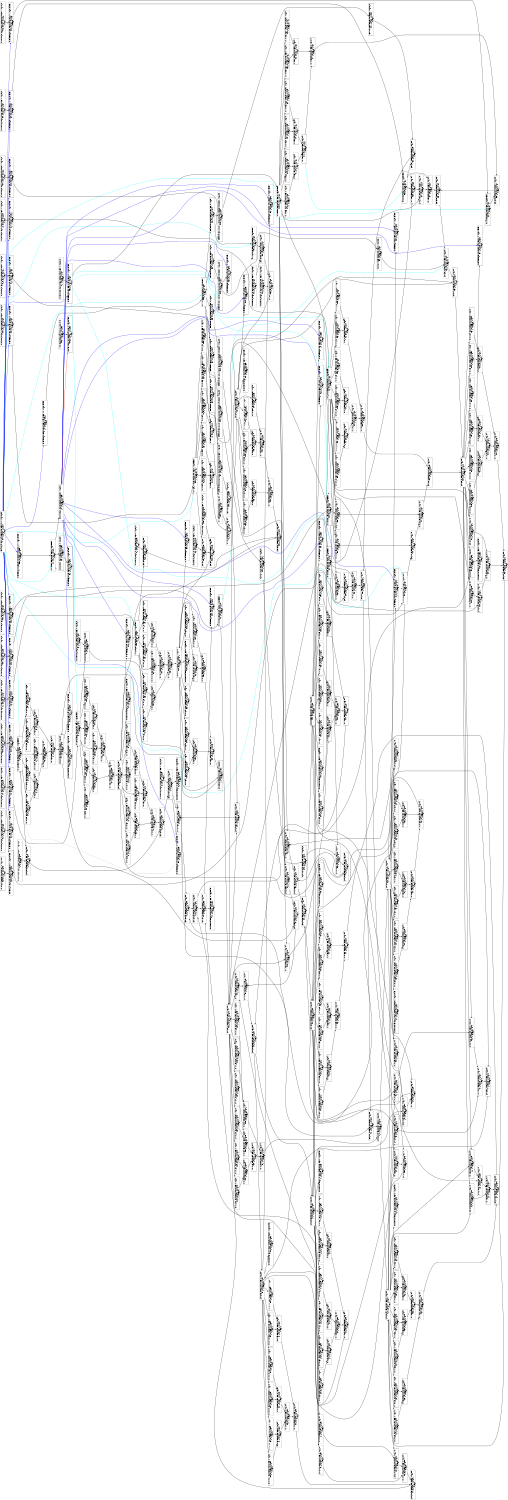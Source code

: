 digraph Region_18 {
	graph [ nslimit = "1000.0",
	orientation = landscape,
		center = true,
	page = "8.5,11",
	compound=true,
	size = "10,7.5" ] ;
"Op_307" [ fontname = "Helvetica" shape = box, color = black,  label = " LOOPSTART C=0x4094BB=for.body353.lr.ph HyIns=LOADB,
307, ASAP=0, ALAP=0,
, TILE=-1"]
"Op_358" [ fontname = "Helvetica" shape = box, color = black,  label = " STORESTART C=0x4094BB=for.body353.lr.ph HyIns=STOREB,
358, ASAP=1, ALAP=36,
, TILE=-1"]
"Op_359" [ fontname = "Helvetica" shape = box, color = black,  label = " MOVC C=0x0BB=for.body353.lr.ph HyIns=MOVC,
359, ASAP=0, ALAP=35,
, TILE=-1"]
"Op_0" [ fontname = "Helvetica" shape = box, color = black,  label = " phi add6961155 BB=for.body353 HyIns=SELECT,
0, ASAP=2, ALAP=20,
, TILE=-1"]
"Op_1" [ fontname = "Helvetica" shape = box, color = black,  label = " add add679 BB=for.body353 HyIns=ADD,
1, ASAP=3, ALAP=29,
, TILE=-1"]
"Op_2" [ fontname = "Helvetica" shape = box, color = black,  label = " OutLoopLOAD C=0x-1 C=0x-1BB=for.body353 HyIns=LOAD,
2, ASAP=0, ALAP=28,
, TILE=-1"]
"Op_3" [ fontname = "Helvetica" shape = box, color = black,  label = " add add694 BB=for.body353 HyIns=ADD,
3, ASAP=18, ALAP=30,
, TILE=-1"]
"Op_4" [ fontname = "Helvetica" shape = box, color = black,  label = " add add696 BB=for.body353 HyIns=ADD,
4, ASAP=19, ALAP=31,
, TILE=-1"]
"Op_5" [ fontname = "Helvetica" shape = box, color = black,  label = " OutLoopLOAD C=0x-1 C=0x-1BB=for.body353 HyIns=LOAD,
5, ASAP=0, ALAP=30,
, TILE=-1"]
"Op_6" [ fontname = "Helvetica" shape = box, color = black,  label = " OutLoopSTORE C=0x-1 C=0x-1BB=for.body353 HyIns=STORE,
6, ASAP=20, ALAP=36,
, TILE=-1"]
"Op_7" [ fontname = "Helvetica" shape = box, color = black,  label = " add add663 BB=for.body353 HyIns=ADD,
7, ASAP=20, ALAP=32,
, TILE=-1"]
"Op_8" [ fontname = "Helvetica" shape = box, color = black,  label = " add add697 BB=for.body353 HyIns=ADD,
8, ASAP=32, ALAP=33,
, TILE=-1"]
"Op_9" [ fontname = "Helvetica" shape = box, color = black,  label = " add add698 BB=for.body353 HyIns=ADD,
9, ASAP=34, ALAP=34,
, TILE=-1"]
"Op_10" [ fontname = "Helvetica" shape = box, color = black,  label = " add add716 BB=for.body353 HyIns=ADD,
10, ASAP=35, ALAP=35,
, TILE=-1"]
"Op_11" [ fontname = "Helvetica" shape = box, color = black,  label = " OutLoopSTORE C=0x-1 C=0x-1BB=for.body353 HyIns=STORE,
11, ASAP=36, ALAP=36,
, TILE=-1"]
"Op_12" [ fontname = "Helvetica" shape = box, color = black,  label = " add add699 BB=for.body353 HyIns=ADD,
12, ASAP=35, ALAP=35,
, TILE=-1"]
"Op_13" [ fontname = "Helvetica" shape = box, color = black,  label = " OutLoopSTORE C=0x-1 C=0x-1BB=for.body353 HyIns=STORE,
13, ASAP=36, ALAP=36,
, TILE=-1"]
"Op_14" [ fontname = "Helvetica" shape = box, color = black,  label = " lshr shr619  C=0x3BB=for.body353 HyIns=RS,
14, ASAP=3, ALAP=22,
, TILE=-1"]
"Op_15" [ fontname = "Helvetica" shape = box, color = black,  label = " xor xor617 BB=for.body353 HyIns=XOR,
15, ASAP=5, ALAP=23,
, TILE=-1"]
"Op_16" [ fontname = "Helvetica" shape = box, color = black,  label = " xor xor620 BB=for.body353 HyIns=XOR,
16, ASAP=6, ALAP=24,
, TILE=-1"]
"Op_17" [ fontname = "Helvetica" shape = box, color = black,  label = " add add623 BB=for.body353 HyIns=ADD,
17, ASAP=13, ALAP=25,
, TILE=-1"]
"Op_18" [ fontname = "Helvetica" shape = box, color = black,  label = " OutLoopSTORE C=0x-1 C=0x-1BB=for.body353 HyIns=STORE,
18, ASAP=14, ALAP=36,
, TILE=-1"]
"Op_19" [ fontname = "Helvetica" shape = box, color = black,  label = " add add590 BB=for.body353 HyIns=ADD,
19, ASAP=14, ALAP=26,
, TILE=-1"]
"Op_20" [ fontname = "Helvetica" shape = box, color = black,  label = " add add624 BB=for.body353 HyIns=ADD,
20, ASAP=26, ALAP=27,
, TILE=-1"]
"Op_21" [ fontname = "Helvetica" shape = box, color = black,  label = " add add625 BB=for.body353 HyIns=ADD,
21, ASAP=28, ALAP=28,
, TILE=-1"]
"Op_22" [ fontname = "Helvetica" shape = box, color = black,  label = " add add643 BB=for.body353 HyIns=ADD,
22, ASAP=29, ALAP=29,
, TILE=-1"]
"Op_23" [ fontname = "Helvetica" shape = box, color = black,  label = " OutLoopSTORE C=0x-1 C=0x-1BB=for.body353 HyIns=STORE,
23, ASAP=30, ALAP=36,
, TILE=-1"]
"Op_24" [ fontname = "Helvetica" shape = box, color = black,  label = " xor xor712 BB=for.body353 HyIns=XOR,
24, ASAP=30, ALAP=31,
, TILE=-1"]
"Op_25" [ fontname = "Helvetica" shape = box, color = black,  label = " and and713 BB=for.body353 HyIns=AND,
25, ASAP=31, ALAP=32,
, TILE=-1"]
"Op_26" [ fontname = "Helvetica" shape = box, color = black,  label = " xor xor714 BB=for.body353 HyIns=XOR,
26, ASAP=32, ALAP=33,
, TILE=-1"]
"Op_27" [ fontname = "Helvetica" shape = box, color = black,  label = " add add715 BB=for.body353 HyIns=ADD,
27, ASAP=34, ALAP=34,
, TILE=-1"]
"Op_37" [ fontname = "Helvetica" shape = box, color = black,  label = " lshr shr701  C=0x2BB=for.body353 HyIns=RS,
37, ASAP=30, ALAP=30,
, TILE=-1"]
"Op_28" [ fontname = "Helvetica" shape = box, color = black,  label = " and and711 BB=for.body353 HyIns=AND,
28, ASAP=30, ALAP=32,
, TILE=-1"]
"Op_29" [ fontname = "Helvetica" shape = box, color = black,  label = " lshr shr708  C=0x16BB=for.body353 HyIns=RS,
29, ASAP=30, ALAP=31,
, TILE=-1"]
"Op_30" [ fontname = "Helvetica" shape = box, color = black,  label = " or or709 BB=for.body353 HyIns=OR,
30, ASAP=31, ALAP=32,
, TILE=-1"]
"Op_31" [ fontname = "Helvetica" shape = box, color = black,  label = " xor xor710 BB=for.body353 HyIns=XOR,
31, ASAP=33, ALAP=33,
, TILE=-1"]
"Op_32" [ fontname = "Helvetica" shape = box, color = black,  label = " shl shl707  C=0xaBB=for.body353 HyIns=LS,
32, ASAP=30, ALAP=31,
, TILE=-1"]
"Op_33" [ fontname = "Helvetica" shape = box, color = black,  label = " lshr shr704  C=0xdBB=for.body353 HyIns=RS,
33, ASAP=30, ALAP=30,
, TILE=-1"]
"Op_34" [ fontname = "Helvetica" shape = box, color = black,  label = " or or705 BB=for.body353 HyIns=OR,
34, ASAP=31, ALAP=31,
, TILE=-1"]
"Op_35" [ fontname = "Helvetica" shape = box, color = black,  label = " xor xor706 BB=for.body353 HyIns=XOR,
35, ASAP=32, ALAP=32,
, TILE=-1"]
"Op_36" [ fontname = "Helvetica" shape = box, color = black,  label = " shl shl703  C=0x13BB=for.body353 HyIns=LS,
36, ASAP=30, ALAP=30,
, TILE=-1"]
"Op_55" [ fontname = "Helvetica" shape = box, color = black,  label = " lshr shr615  C=0x12BB=for.body353 HyIns=RS,
55, ASAP=3, ALAP=21,
, TILE=-1"]
"Op_56" [ fontname = "Helvetica" shape = box, color = black,  label = " or or616 BB=for.body353 HyIns=OR,
56, ASAP=4, ALAP=22,
, TILE=-1"]
"Op_57" [ fontname = "Helvetica" shape = box, color = black,  label = " shl shl613  C=0xeBB=for.body353 HyIns=LS,
57, ASAP=3, ALAP=21,
, TILE=-1"]
"Op_38" [ fontname = "Helvetica" shape = box, color = black,  label = " or or702 BB=for.body353 HyIns=OR,
38, ASAP=31, ALAP=31,
, TILE=-1"]
"Op_39" [ fontname = "Helvetica" shape = box, color = black,  label = " shl shl700  C=0x1eBB=for.body353 HyIns=LS,
39, ASAP=30, ALAP=30,
, TILE=-1"]
"Op_40" [ fontname = "Helvetica" shape = box, color = black,  label = " add add626 BB=for.body353 HyIns=ADD,
40, ASAP=29, ALAP=29,
, TILE=-1"]
"Op_41" [ fontname = "Helvetica" shape = box, color = black,  label = " OutLoopSTORE C=0x-1 C=0x-1BB=for.body353 HyIns=STORE,
41, ASAP=30, ALAP=36,
, TILE=-1"]
"Op_42" [ fontname = "Helvetica" shape = box, color = black,  label = " and and659 BB=for.body353 HyIns=AND,
42, ASAP=30, ALAP=31,
, TILE=-1"]
"Op_43" [ fontname = "Helvetica" shape = box, color = black,  label = " xor xor660 BB=for.body353 HyIns=XOR,
43, ASAP=31, ALAP=32,
, TILE=-1"]
"Op_44" [ fontname = "Helvetica" shape = box, color = black,  label = " lshr shr655  C=0x19BB=for.body353 HyIns=RS,
44, ASAP=30, ALAP=31,
, TILE=-1"]
"Op_45" [ fontname = "Helvetica" shape = box, color = black,  label = " or or656 BB=for.body353 HyIns=OR,
45, ASAP=31, ALAP=32,
, TILE=-1"]
"Op_46" [ fontname = "Helvetica" shape = box, color = black,  label = " xor xor657 BB=for.body353 HyIns=XOR,
46, ASAP=33, ALAP=33,
, TILE=-1"]
"Op_47" [ fontname = "Helvetica" shape = box, color = black,  label = " shl shl654  C=0x7BB=for.body353 HyIns=LS,
47, ASAP=30, ALAP=31,
, TILE=-1"]
"Op_48" [ fontname = "Helvetica" shape = box, color = black,  label = " lshr shr651  C=0xbBB=for.body353 HyIns=RS,
48, ASAP=30, ALAP=30,
, TILE=-1"]
"Op_49" [ fontname = "Helvetica" shape = box, color = black,  label = " or or652 BB=for.body353 HyIns=OR,
49, ASAP=31, ALAP=31,
, TILE=-1"]
"Op_50" [ fontname = "Helvetica" shape = box, color = black,  label = " xor xor653 BB=for.body353 HyIns=XOR,
50, ASAP=32, ALAP=32,
, TILE=-1"]
"Op_51" [ fontname = "Helvetica" shape = box, color = black,  label = " shl shl650  C=0x15BB=for.body353 HyIns=LS,
51, ASAP=30, ALAP=30,
, TILE=-1"]
"Op_52" [ fontname = "Helvetica" shape = box, color = black,  label = " lshr shr648  C=0x6BB=for.body353 HyIns=RS,
52, ASAP=30, ALAP=30,
, TILE=-1"]
"Op_53" [ fontname = "Helvetica" shape = box, color = black,  label = " or or649 BB=for.body353 HyIns=OR,
53, ASAP=31, ALAP=31,
, TILE=-1"]
"Op_54" [ fontname = "Helvetica" shape = box, color = black,  label = " shl shl647  C=0x1aBB=for.body353 HyIns=LS,
54, ASAP=30, ALAP=30,
, TILE=-1"]
"Op_103" [ fontname = "Helvetica" shape = box, color = black,  label = " and and586 BB=for.body353 HyIns=AND,
103, ASAP=24, ALAP=25,
, TILE=-1"]
"Op_104" [ fontname = "Helvetica" shape = box, color = black,  label = " xor xor587 BB=for.body353 HyIns=XOR,
104, ASAP=25, ALAP=26,
, TILE=-1"]
"Op_105" [ fontname = "Helvetica" shape = box, color = black,  label = " lshr shr582  C=0x19BB=for.body353 HyIns=RS,
105, ASAP=24, ALAP=25,
, TILE=-1"]
"Op_106" [ fontname = "Helvetica" shape = box, color = black,  label = " or or583 BB=for.body353 HyIns=OR,
106, ASAP=25, ALAP=26,
, TILE=-1"]
"Op_58" [ fontname = "Helvetica" shape = box, color = black,  label = " lshr shr610  C=0x7BB=for.body353 HyIns=RS,
58, ASAP=3, ALAP=22,
, TILE=-1"]
"Op_59" [ fontname = "Helvetica" shape = box, color = black,  label = " or or611 BB=for.body353 HyIns=OR,
59, ASAP=4, ALAP=23,
, TILE=-1"]
"Op_60" [ fontname = "Helvetica" shape = box, color = black,  label = " shl shl608  C=0x19BB=for.body353 HyIns=LS,
60, ASAP=3, ALAP=22,
, TILE=-1"]
"Op_61" [ fontname = "Helvetica" shape = box, color = black,  label = " phi add6231154 BB=for.body353 HyIns=SELECT,
61, ASAP=2, ALAP=14,
, TILE=-1"]
"Op_62" [ fontname = "Helvetica" shape = box, color = black,  label = " add add606 BB=for.body353 HyIns=ADD,
62, ASAP=3, ALAP=23,
, TILE=-1"]
"Op_63" [ fontname = "Helvetica" shape = box, color = black,  label = " OutLoopLOAD C=0x-1 C=0x-1BB=for.body353 HyIns=LOAD,
63, ASAP=0, ALAP=22,
, TILE=-1"]
"Op_64" [ fontname = "Helvetica" shape = box, color = black,  label = " add add621 BB=for.body353 HyIns=ADD,
64, ASAP=12, ALAP=24,
, TILE=-1"]
"Op_65" [ fontname = "Helvetica" shape = box, color = black,  label = " lshr shr546  C=0x3BB=for.body353 HyIns=RS,
65, ASAP=3, ALAP=16,
, TILE=-1"]
"Op_66" [ fontname = "Helvetica" shape = box, color = black,  label = " xor xor544 BB=for.body353 HyIns=XOR,
66, ASAP=5, ALAP=17,
, TILE=-1"]
"Op_67" [ fontname = "Helvetica" shape = box, color = black,  label = " xor xor547 BB=for.body353 HyIns=XOR,
67, ASAP=6, ALAP=18,
, TILE=-1"]
"Op_68" [ fontname = "Helvetica" shape = box, color = black,  label = " add add550 BB=for.body353 HyIns=ADD,
68, ASAP=13, ALAP=19,
, TILE=-1"]
"Op_69" [ fontname = "Helvetica" shape = box, color = black,  label = " OutLoopSTORE C=0x-1 C=0x-1BB=for.body353 HyIns=STORE,
69, ASAP=14, ALAP=36,
, TILE=-1"]
"Op_70" [ fontname = "Helvetica" shape = box, color = black,  label = " lshr shr676  C=0xaBB=for.body353 HyIns=RS,
70, ASAP=14, ALAP=27,
, TILE=-1"]
"Op_71" [ fontname = "Helvetica" shape = box, color = black,  label = " xor xor674 BB=for.body353 HyIns=XOR,
71, ASAP=16, ALAP=28,
, TILE=-1"]
"Op_72" [ fontname = "Helvetica" shape = box, color = black,  label = " xor xor677 BB=for.body353 HyIns=XOR,
72, ASAP=17, ALAP=29,
, TILE=-1"]
"Op_73" [ fontname = "Helvetica" shape = box, color = black,  label = " lshr shr672  C=0x13BB=for.body353 HyIns=RS,
73, ASAP=14, ALAP=26,
, TILE=-1"]
"Op_74" [ fontname = "Helvetica" shape = box, color = black,  label = " or or673 BB=for.body353 HyIns=OR,
74, ASAP=15, ALAP=27,
, TILE=-1"]
"Op_75" [ fontname = "Helvetica" shape = box, color = black,  label = " shl shl670  C=0xdBB=for.body353 HyIns=LS,
75, ASAP=14, ALAP=26,
, TILE=-1"]
"Op_76" [ fontname = "Helvetica" shape = box, color = black,  label = " lshr shr667  C=0x11BB=for.body353 HyIns=RS,
76, ASAP=14, ALAP=27,
, TILE=-1"]
"Op_77" [ fontname = "Helvetica" shape = box, color = black,  label = " or or668 BB=for.body353 HyIns=OR,
77, ASAP=15, ALAP=28,
, TILE=-1"]
"Op_78" [ fontname = "Helvetica" shape = box, color = black,  label = " shl shl665  C=0xfBB=for.body353 HyIns=LS,
78, ASAP=14, ALAP=27,
, TILE=-1"]
"Op_79" [ fontname = "Helvetica" shape = box, color = black,  label = " add add517 BB=for.body353 HyIns=ADD,
79, ASAP=14, ALAP=20,
, TILE=-1"]
"Op_80" [ fontname = "Helvetica" shape = box, color = black,  label = " add add551 BB=for.body353 HyIns=ADD,
80, ASAP=20, ALAP=21,
, TILE=-1"]
"Op_81" [ fontname = "Helvetica" shape = box, color = black,  label = " add add552 BB=for.body353 HyIns=ADD,
81, ASAP=22, ALAP=22,
, TILE=-1"]
"Op_82" [ fontname = "Helvetica" shape = box, color = black,  label = " add add570 BB=for.body353 HyIns=ADD,
82, ASAP=23, ALAP=23,
, TILE=-1"]
"Op_83" [ fontname = "Helvetica" shape = box, color = black,  label = " OutLoopSTORE C=0x-1 C=0x-1BB=for.body353 HyIns=STORE,
83, ASAP=24, ALAP=36,
, TILE=-1"]
"Op_84" [ fontname = "Helvetica" shape = box, color = black,  label = " xor xor639 BB=for.body353 HyIns=XOR,
84, ASAP=24, ALAP=25,
, TILE=-1"]
"Op_85" [ fontname = "Helvetica" shape = box, color = black,  label = " and and640 BB=for.body353 HyIns=AND,
85, ASAP=25, ALAP=26,
, TILE=-1"]
"Op_86" [ fontname = "Helvetica" shape = box, color = black,  label = " xor xor641 BB=for.body353 HyIns=XOR,
86, ASAP=26, ALAP=27,
, TILE=-1"]
"Op_87" [ fontname = "Helvetica" shape = box, color = black,  label = " add add642 BB=for.body353 HyIns=ADD,
87, ASAP=28, ALAP=28,
, TILE=-1"]
"Op_88" [ fontname = "Helvetica" shape = box, color = black,  label = " and and638 BB=for.body353 HyIns=AND,
88, ASAP=24, ALAP=26,
, TILE=-1"]
"Op_89" [ fontname = "Helvetica" shape = box, color = black,  label = " lshr shr635  C=0x16BB=for.body353 HyIns=RS,
89, ASAP=24, ALAP=25,
, TILE=-1"]
"Op_90" [ fontname = "Helvetica" shape = box, color = black,  label = " or or636 BB=for.body353 HyIns=OR,
90, ASAP=25, ALAP=26,
, TILE=-1"]
"Op_91" [ fontname = "Helvetica" shape = box, color = black,  label = " xor xor637 BB=for.body353 HyIns=XOR,
91, ASAP=27, ALAP=27,
, TILE=-1"]
"Op_92" [ fontname = "Helvetica" shape = box, color = black,  label = " shl shl634  C=0xaBB=for.body353 HyIns=LS,
92, ASAP=24, ALAP=25,
, TILE=-1"]
"Op_93" [ fontname = "Helvetica" shape = box, color = black,  label = " lshr shr631  C=0xdBB=for.body353 HyIns=RS,
93, ASAP=24, ALAP=24,
, TILE=-1"]
"Op_94" [ fontname = "Helvetica" shape = box, color = black,  label = " or or632 BB=for.body353 HyIns=OR,
94, ASAP=25, ALAP=25,
, TILE=-1"]
"Op_95" [ fontname = "Helvetica" shape = box, color = black,  label = " xor xor633 BB=for.body353 HyIns=XOR,
95, ASAP=26, ALAP=26,
, TILE=-1"]
"Op_96" [ fontname = "Helvetica" shape = box, color = black,  label = " shl shl630  C=0x13BB=for.body353 HyIns=LS,
96, ASAP=24, ALAP=24,
, TILE=-1"]
"Op_97" [ fontname = "Helvetica" shape = box, color = black,  label = " lshr shr628  C=0x2BB=for.body353 HyIns=RS,
97, ASAP=24, ALAP=24,
, TILE=-1"]
"Op_98" [ fontname = "Helvetica" shape = box, color = black,  label = " or or629 BB=for.body353 HyIns=OR,
98, ASAP=25, ALAP=25,
, TILE=-1"]
"Op_99" [ fontname = "Helvetica" shape = box, color = black,  label = " shl shl627  C=0x1eBB=for.body353 HyIns=LS,
99, ASAP=24, ALAP=24,
, TILE=-1"]
"Op_100" [ fontname = "Helvetica" shape = box, color = black,  label = " add add553 BB=for.body353 HyIns=ADD,
100, ASAP=23, ALAP=23,
, TILE=-1"]
"Op_101" [ fontname = "Helvetica" shape = box, color = black,  label = " OutLoopSTORE C=0x-1 C=0x-1BB=for.body353 HyIns=STORE,
101, ASAP=24, ALAP=36,
, TILE=-1"]
"Op_102" [ fontname = "Helvetica" shape = box, color = black,  label = " xor xor658 BB=for.body353 HyIns=XOR,
102, ASAP=24, ALAP=30,
, TILE=-1"]
"Op_182" [ fontname = "Helvetica" shape = box, color = black,  label = " phi manupa37 BB=for.body353 HyIns=SELECT,
182, ASAP=2, ALAP=6,
, TILE=-1"]
"Op_183" [ fontname = "Helvetica" shape = box, color = black,  label = " add add387 BB=for.body353 HyIns=ADD,
183, ASAP=3, ALAP=7,
, TILE=-1"]
"Op_184" [ fontname = "Helvetica" shape = box, color = black,  label = " OutLoopLOAD C=0x-1 C=0x-1BB=for.body353 HyIns=LOAD,
184, ASAP=0, ALAP=6,
, TILE=-1"]
"Op_185" [ fontname = "Helvetica" shape = box, color = black,  label = " add add402 BB=for.body353 HyIns=ADD,
185, ASAP=4, ALAP=8,
, TILE=-1"]
"Op_186" [ fontname = "Helvetica" shape = box, color = black,  label = " OutLoopLOAD C=0x-1 C=0x-1BB=for.body353 HyIns=LOAD,
186, ASAP=0, ALAP=7,
, TILE=-1"]
"Op_187" [ fontname = "Helvetica" shape = box, color = black,  label = " add add404 BB=for.body353 HyIns=ADD,
187, ASAP=7, ALAP=9,
, TILE=-1"]
"Op_188" [ fontname = "Helvetica" shape = box, color = black,  label = " OutLoopSTORE C=0x-1 C=0x-1BB=for.body353 HyIns=STORE,
188, ASAP=8, ALAP=36,
, TILE=-1"]
"Op_189" [ fontname = "Helvetica" shape = box, color = black,  label = " lshr shr530  C=0xaBB=for.body353 HyIns=RS,
189, ASAP=8, ALAP=15,
, TILE=-1"]
"Op_190" [ fontname = "Helvetica" shape = box, color = black,  label = " xor xor528 BB=for.body353 HyIns=XOR,
190, ASAP=10, ALAP=16,
, TILE=-1"]
"Op_191" [ fontname = "Helvetica" shape = box, color = black,  label = " xor xor531 BB=for.body353 HyIns=XOR,
191, ASAP=11, ALAP=17,
, TILE=-1"]
"Op_107" [ fontname = "Helvetica" shape = box, color = black,  label = " xor xor584 BB=for.body353 HyIns=XOR,
107, ASAP=27, ALAP=27,
, TILE=-1"]
"Op_108" [ fontname = "Helvetica" shape = box, color = black,  label = " shl shl581  C=0x7BB=for.body353 HyIns=LS,
108, ASAP=24, ALAP=25,
, TILE=-1"]
"Op_109" [ fontname = "Helvetica" shape = box, color = black,  label = " lshr shr578  C=0xbBB=for.body353 HyIns=RS,
109, ASAP=24, ALAP=24,
, TILE=-1"]
"Op_110" [ fontname = "Helvetica" shape = box, color = black,  label = " or or579 BB=for.body353 HyIns=OR,
110, ASAP=25, ALAP=25,
, TILE=-1"]
"Op_111" [ fontname = "Helvetica" shape = box, color = black,  label = " xor xor580 BB=for.body353 HyIns=XOR,
111, ASAP=26, ALAP=26,
, TILE=-1"]
"Op_112" [ fontname = "Helvetica" shape = box, color = black,  label = " shl shl577  C=0x15BB=for.body353 HyIns=LS,
112, ASAP=24, ALAP=24,
, TILE=-1"]
"Op_113" [ fontname = "Helvetica" shape = box, color = black,  label = " lshr shr575  C=0x6BB=for.body353 HyIns=RS,
113, ASAP=24, ALAP=24,
, TILE=-1"]
"Op_114" [ fontname = "Helvetica" shape = box, color = black,  label = " or or576 BB=for.body353 HyIns=OR,
114, ASAP=25, ALAP=25,
, TILE=-1"]
"Op_115" [ fontname = "Helvetica" shape = box, color = black,  label = " shl shl574  C=0x1aBB=for.body353 HyIns=LS,
115, ASAP=24, ALAP=24,
, TILE=-1"]
"Op_116" [ fontname = "Helvetica" shape = box, color = black,  label = " lshr shr542  C=0x12BB=for.body353 HyIns=RS,
116, ASAP=3, ALAP=15,
, TILE=-1"]
"Op_117" [ fontname = "Helvetica" shape = box, color = black,  label = " or or543 BB=for.body353 HyIns=OR,
117, ASAP=4, ALAP=16,
, TILE=-1"]
"Op_118" [ fontname = "Helvetica" shape = box, color = black,  label = " shl shl540  C=0xeBB=for.body353 HyIns=LS,
118, ASAP=3, ALAP=15,
, TILE=-1"]
"Op_119" [ fontname = "Helvetica" shape = box, color = black,  label = " lshr shr537  C=0x7BB=for.body353 HyIns=RS,
119, ASAP=3, ALAP=16,
, TILE=-1"]
"Op_120" [ fontname = "Helvetica" shape = box, color = black,  label = " or or538 BB=for.body353 HyIns=OR,
120, ASAP=4, ALAP=17,
, TILE=-1"]
"Op_121" [ fontname = "Helvetica" shape = box, color = black,  label = " shl shl535  C=0x19BB=for.body353 HyIns=LS,
121, ASAP=3, ALAP=16,
, TILE=-1"]
"Op_122" [ fontname = "Helvetica" shape = box, color = black,  label = " phi add5501153 BB=for.body353 HyIns=SELECT,
122, ASAP=2, ALAP=9,
, TILE=-1"]
"Op_123" [ fontname = "Helvetica" shape = box, color = black,  label = " add add533 BB=for.body353 HyIns=ADD,
123, ASAP=3, ALAP=17,
, TILE=-1"]
"Op_124" [ fontname = "Helvetica" shape = box, color = black,  label = " OutLoopLOAD C=0x-1 C=0x-1BB=for.body353 HyIns=LOAD,
124, ASAP=0, ALAP=16,
, TILE=-1"]
"Op_125" [ fontname = "Helvetica" shape = box, color = black,  label = " add add548 BB=for.body353 HyIns=ADD,
125, ASAP=12, ALAP=18,
, TILE=-1"]
"Op_126" [ fontname = "Helvetica" shape = box, color = black,  label = " lshr shr473  C=0x3BB=for.body353 HyIns=RS,
126, ASAP=3, ALAP=11,
, TILE=-1"]
"Op_127" [ fontname = "Helvetica" shape = box, color = black,  label = " xor xor471 BB=for.body353 HyIns=XOR,
127, ASAP=5, ALAP=12,
, TILE=-1"]
"Op_128" [ fontname = "Helvetica" shape = box, color = black,  label = " xor xor474 BB=for.body353 HyIns=XOR,
128, ASAP=6, ALAP=13,
, TILE=-1"]
"Op_257" [ fontname = "Helvetica" shape = box, color = black,  label = " xor xor368 BB=for.body353 HyIns=XOR,
257, ASAP=5, ALAP=7,
, TILE=-1"]
"Op_129" [ fontname = "Helvetica" shape = box, color = black,  label = " add add477 BB=for.body353 HyIns=ADD,
129, ASAP=7, ALAP=14,
, TILE=-1"]
"Op_130" [ fontname = "Helvetica" shape = box, color = black,  label = " OutLoopSTORE C=0x-1 C=0x-1BB=for.body353 HyIns=STORE,
130, ASAP=8, ALAP=36,
, TILE=-1"]
"Op_131" [ fontname = "Helvetica" shape = box, color = black,  label = " lshr shr603  C=0xaBB=for.body353 HyIns=RS,
131, ASAP=8, ALAP=21,
, TILE=-1"]
"Op_132" [ fontname = "Helvetica" shape = box, color = black,  label = " xor xor601 BB=for.body353 HyIns=XOR,
132, ASAP=10, ALAP=22,
, TILE=-1"]
"Op_133" [ fontname = "Helvetica" shape = box, color = black,  label = " xor xor604 BB=for.body353 HyIns=XOR,
133, ASAP=11, ALAP=23,
, TILE=-1"]
"Op_134" [ fontname = "Helvetica" shape = box, color = black,  label = " lshr shr599  C=0x13BB=for.body353 HyIns=RS,
134, ASAP=8, ALAP=20,
, TILE=-1"]
"Op_135" [ fontname = "Helvetica" shape = box, color = black,  label = " or or600 BB=for.body353 HyIns=OR,
135, ASAP=9, ALAP=21,
, TILE=-1"]
"Op_136" [ fontname = "Helvetica" shape = box, color = black,  label = " shl shl597  C=0xdBB=for.body353 HyIns=LS,
136, ASAP=8, ALAP=20,
, TILE=-1"]
"Op_137" [ fontname = "Helvetica" shape = box, color = black,  label = " lshr shr594  C=0x11BB=for.body353 HyIns=RS,
137, ASAP=8, ALAP=21,
, TILE=-1"]
"Op_138" [ fontname = "Helvetica" shape = box, color = black,  label = " or or595 BB=for.body353 HyIns=OR,
138, ASAP=9, ALAP=22,
, TILE=-1"]
"Op_139" [ fontname = "Helvetica" shape = box, color = black,  label = " shl shl592  C=0xfBB=for.body353 HyIns=LS,
139, ASAP=8, ALAP=21,
, TILE=-1"]
"Op_140" [ fontname = "Helvetica" shape = box, color = black,  label = " add add478 BB=for.body353 HyIns=ADD,
140, ASAP=15, ALAP=15,
, TILE=-1"]
"Op_141" [ fontname = "Helvetica" shape = box, color = black,  label = " add add479 BB=for.body353 HyIns=ADD,
141, ASAP=16, ALAP=16,
, TILE=-1"]
"Op_142" [ fontname = "Helvetica" shape = box, color = black,  label = " add add497 BB=for.body353 HyIns=ADD,
142, ASAP=17, ALAP=17,
, TILE=-1"]
"Op_143" [ fontname = "Helvetica" shape = box, color = black,  label = " OutLoopSTORE C=0x-1 C=0x-1BB=for.body353 HyIns=STORE,
143, ASAP=18, ALAP=36,
, TILE=-1"]
"Op_144" [ fontname = "Helvetica" shape = box, color = black,  label = " xor xor566 BB=for.body353 HyIns=XOR,
144, ASAP=18, ALAP=19,
, TILE=-1"]
"Op_145" [ fontname = "Helvetica" shape = box, color = black,  label = " and and567 BB=for.body353 HyIns=AND,
145, ASAP=19, ALAP=20,
, TILE=-1"]
"Op_146" [ fontname = "Helvetica" shape = box, color = black,  label = " xor xor568 BB=for.body353 HyIns=XOR,
146, ASAP=20, ALAP=21,
, TILE=-1"]
"Op_147" [ fontname = "Helvetica" shape = box, color = black,  label = " add add569 BB=for.body353 HyIns=ADD,
147, ASAP=22, ALAP=22,
, TILE=-1"]
"Op_148" [ fontname = "Helvetica" shape = box, color = black,  label = " and and565 BB=for.body353 HyIns=AND,
148, ASAP=18, ALAP=20,
, TILE=-1"]
"Op_149" [ fontname = "Helvetica" shape = box, color = black,  label = " lshr shr562  C=0x16BB=for.body353 HyIns=RS,
149, ASAP=18, ALAP=19,
, TILE=-1"]
"Op_150" [ fontname = "Helvetica" shape = box, color = black,  label = " or or563 BB=for.body353 HyIns=OR,
150, ASAP=19, ALAP=20,
, TILE=-1"]
"Op_151" [ fontname = "Helvetica" shape = box, color = black,  label = " xor xor564 BB=for.body353 HyIns=XOR,
151, ASAP=21, ALAP=21,
, TILE=-1"]
"Op_152" [ fontname = "Helvetica" shape = box, color = black,  label = " shl shl561  C=0xaBB=for.body353 HyIns=LS,
152, ASAP=18, ALAP=19,
, TILE=-1"]
"Op_153" [ fontname = "Helvetica" shape = box, color = black,  label = " lshr shr558  C=0xdBB=for.body353 HyIns=RS,
153, ASAP=18, ALAP=18,
, TILE=-1"]
"Op_154" [ fontname = "Helvetica" shape = box, color = black,  label = " or or559 BB=for.body353 HyIns=OR,
154, ASAP=19, ALAP=19,
, TILE=-1"]
"Op_155" [ fontname = "Helvetica" shape = box, color = black,  label = " xor xor560 BB=for.body353 HyIns=XOR,
155, ASAP=20, ALAP=20,
, TILE=-1"]
"Op_156" [ fontname = "Helvetica" shape = box, color = black,  label = " shl shl557  C=0x13BB=for.body353 HyIns=LS,
156, ASAP=18, ALAP=18,
, TILE=-1"]
"Op_157" [ fontname = "Helvetica" shape = box, color = black,  label = " lshr shr555  C=0x2BB=for.body353 HyIns=RS,
157, ASAP=18, ALAP=18,
, TILE=-1"]
"Op_158" [ fontname = "Helvetica" shape = box, color = black,  label = " or or556 BB=for.body353 HyIns=OR,
158, ASAP=19, ALAP=19,
, TILE=-1"]
"Op_159" [ fontname = "Helvetica" shape = box, color = black,  label = " shl shl554  C=0x1eBB=for.body353 HyIns=LS,
159, ASAP=18, ALAP=18,
, TILE=-1"]
"Op_160" [ fontname = "Helvetica" shape = box, color = black,  label = " add add480 BB=for.body353 HyIns=ADD,
160, ASAP=17, ALAP=17,
, TILE=-1"]
"Op_161" [ fontname = "Helvetica" shape = box, color = black,  label = " OutLoopSTORE C=0x-1 C=0x-1BB=for.body353 HyIns=STORE,
161, ASAP=18, ALAP=36,
, TILE=-1"]
"Op_162" [ fontname = "Helvetica" shape = box, color = black,  label = " xor xor585 BB=for.body353 HyIns=XOR,
162, ASAP=18, ALAP=24,
, TILE=-1"]
"Op_163" [ fontname = "Helvetica" shape = box, color = black,  label = " and and513 BB=for.body353 HyIns=AND,
163, ASAP=18, ALAP=19,
, TILE=-1"]
"Op_164" [ fontname = "Helvetica" shape = box, color = black,  label = " xor xor514 BB=for.body353 HyIns=XOR,
164, ASAP=19, ALAP=20,
, TILE=-1"]
"Op_165" [ fontname = "Helvetica" shape = box, color = black,  label = " lshr shr509  C=0x19BB=for.body353 HyIns=RS,
165, ASAP=18, ALAP=19,
, TILE=-1"]
"Op_166" [ fontname = "Helvetica" shape = box, color = black,  label = " or or510 BB=for.body353 HyIns=OR,
166, ASAP=19, ALAP=20,
, TILE=-1"]
"Op_167" [ fontname = "Helvetica" shape = box, color = black,  label = " xor xor511 BB=for.body353 HyIns=XOR,
167, ASAP=21, ALAP=21,
, TILE=-1"]
"Op_168" [ fontname = "Helvetica" shape = box, color = black,  label = " shl shl508  C=0x7BB=for.body353 HyIns=LS,
168, ASAP=18, ALAP=19,
, TILE=-1"]
"Op_169" [ fontname = "Helvetica" shape = box, color = black,  label = " lshr shr505  C=0xbBB=for.body353 HyIns=RS,
169, ASAP=18, ALAP=18,
, TILE=-1"]
"Op_170" [ fontname = "Helvetica" shape = box, color = black,  label = " or or506 BB=for.body353 HyIns=OR,
170, ASAP=19, ALAP=19,
, TILE=-1"]
"Op_171" [ fontname = "Helvetica" shape = box, color = black,  label = " xor xor507 BB=for.body353 HyIns=XOR,
171, ASAP=20, ALAP=20,
, TILE=-1"]
"Op_172" [ fontname = "Helvetica" shape = box, color = black,  label = " shl shl504  C=0x15BB=for.body353 HyIns=LS,
172, ASAP=18, ALAP=18,
, TILE=-1"]
"Op_173" [ fontname = "Helvetica" shape = box, color = black,  label = " lshr shr502  C=0x6BB=for.body353 HyIns=RS,
173, ASAP=18, ALAP=18,
, TILE=-1"]
"Op_174" [ fontname = "Helvetica" shape = box, color = black,  label = " or or503 BB=for.body353 HyIns=OR,
174, ASAP=19, ALAP=19,
, TILE=-1"]
"Op_175" [ fontname = "Helvetica" shape = box, color = black,  label = " shl shl501  C=0x1aBB=for.body353 HyIns=LS,
175, ASAP=18, ALAP=18,
, TILE=-1"]
"Op_176" [ fontname = "Helvetica" shape = box, color = black,  label = " lshr shr469  C=0x12BB=for.body353 HyIns=RS,
176, ASAP=3, ALAP=10,
, TILE=-1"]
"Op_177" [ fontname = "Helvetica" shape = box, color = black,  label = " or or470 BB=for.body353 HyIns=OR,
177, ASAP=4, ALAP=11,
, TILE=-1"]
"Op_178" [ fontname = "Helvetica" shape = box, color = black,  label = " shl shl467  C=0xeBB=for.body353 HyIns=LS,
178, ASAP=3, ALAP=10,
, TILE=-1"]
"Op_179" [ fontname = "Helvetica" shape = box, color = black,  label = " lshr shr464  C=0x7BB=for.body353 HyIns=RS,
179, ASAP=3, ALAP=11,
, TILE=-1"]
"Op_180" [ fontname = "Helvetica" shape = box, color = black,  label = " or or465 BB=for.body353 HyIns=OR,
180, ASAP=4, ALAP=12,
, TILE=-1"]
"Op_181" [ fontname = "Helvetica" shape = box, color = black,  label = " shl shl462  C=0x19BB=for.body353 HyIns=LS,
181, ASAP=3, ALAP=11,
, TILE=-1"]
"Op_342" [ fontname = "Helvetica" shape = box, color = black,  label = " CMERGEBB=for.body353,mutex={341,} HyIns=CMERGE,
342, ASAP=18, ALAP=36,
, TILE=-1"]
"Op_343" [ fontname = "Helvetica" shape = box, color = black,  label = " OutLoopLOAD C=0x-1 C=0x-1BB=for.body353 HyIns=LOAD,
343, ASAP=0, ALAP=4,
, TILE=-1"]
"Op_344" [ fontname = "Helvetica" shape = box, color = black,  label = " CMERGEBB=for.body353,mutex={345,} HyIns=CMERGE,
344, ASAP=1, ALAP=5,
, TILE=-1"]
"Op_345" [ fontname = "Helvetica" shape = box, color = black,  label = " CMERGEBB=for.body353,mutex={344,} HyIns=CMERGE,
345, ASAP=24, ALAP=36,
, TILE=-1"]
"Op_346" [ fontname = "Helvetica" shape = box, color = black,  label = " OutLoopLOAD C=0x-1 C=0x-1BB=for.body353 HyIns=LOAD,
346, ASAP=0, ALAP=3,
, TILE=-1"]
"Op_347" [ fontname = "Helvetica" shape = box, color = black,  label = " CMERGEBB=for.body353,mutex={348,} HyIns=CMERGE,
347, ASAP=1, ALAP=4,
, TILE=-1"]
"Op_348" [ fontname = "Helvetica" shape = box, color = black,  label = " CMERGEBB=for.body353,mutex={347,} HyIns=CMERGE,
348, ASAP=30, ALAP=36,
, TILE=-1"]
"Op_349" [ fontname = "Helvetica" shape = box, color = black,  label = " CMERGE C=0x0BB=for.body353,mutex={350,} HyIns=CMERGE,
349, ASAP=1, ALAP=4,
, TILE=-1"]
"Op_350" [ fontname = "Helvetica" shape = box, color = black,  label = " CMERGEBB=for.body353,mutex={349,} HyIns=CMERGE,
350, ASAP=5, ALAP=36,
, TILE=-1"]
"Op_351" [ fontname = "Helvetica" shape = box, color = black,  label = " GEPLEFTSHIFT C=0x2BB=for.body353 HyIns=LS,
351, ASAP=3, ALAP=28,
, TILE=-1"]
"Op_352" [ fontname = "Helvetica" shape = box, color = black,  label = " GEPLEFTSHIFT C=0x2BB=for.body353 HyIns=LS,
352, ASAP=3, ALAP=22,
, TILE=-1"]
"Op_353" [ fontname = "Helvetica" shape = box, color = black,  label = " GEPLEFTSHIFT C=0x2BB=for.body353 HyIns=LS,
353, ASAP=3, ALAP=16,
, TILE=-1"]
"Op_354" [ fontname = "Helvetica" shape = box, color = black,  label = " GEPLEFTSHIFT C=0x2BB=for.body353 HyIns=LS,
354, ASAP=3, ALAP=10,
, TILE=-1"]
"Op_355" [ fontname = "Helvetica" shape = box, color = black,  label = " GEPLEFTSHIFT C=0x2BB=for.body353 HyIns=LS,
355, ASAP=3, ALAP=6,
, TILE=-1"]
"Op_192" [ fontname = "Helvetica" shape = box, color = black,  label = " lshr shr526  C=0x13BB=for.body353 HyIns=RS,
192, ASAP=8, ALAP=14,
, TILE=-1"]
"Op_193" [ fontname = "Helvetica" shape = box, color = black,  label = " or or527 BB=for.body353 HyIns=OR,
193, ASAP=9, ALAP=15,
, TILE=-1"]
"Op_194" [ fontname = "Helvetica" shape = box, color = black,  label = " shl shl524  C=0xdBB=for.body353 HyIns=LS,
194, ASAP=8, ALAP=14,
, TILE=-1"]
"Op_195" [ fontname = "Helvetica" shape = box, color = black,  label = " lshr shr521  C=0x11BB=for.body353 HyIns=RS,
195, ASAP=8, ALAP=15,
, TILE=-1"]
"Op_196" [ fontname = "Helvetica" shape = box, color = black,  label = " or or522 BB=for.body353 HyIns=OR,
196, ASAP=9, ALAP=16,
, TILE=-1"]
"Op_197" [ fontname = "Helvetica" shape = box, color = black,  label = " shl shl519  C=0xfBB=for.body353 HyIns=LS,
197, ASAP=8, ALAP=15,
, TILE=-1"]
"Op_198" [ fontname = "Helvetica" shape = box, color = black,  label = " add add406 BB=for.body353 HyIns=ADD,
198, ASAP=10, ALAP=10,
, TILE=-1"]
"Op_199" [ fontname = "Helvetica" shape = box, color = black,  label = " add add424 BB=for.body353 HyIns=ADD,
199, ASAP=11, ALAP=11,
, TILE=-1"]
"Op_200" [ fontname = "Helvetica" shape = box, color = black,  label = " xor xor493 BB=for.body353 HyIns=XOR,
200, ASAP=12, ALAP=13,
, TILE=-1"]
"Op_201" [ fontname = "Helvetica" shape = box, color = black,  label = " and and494 BB=for.body353 HyIns=AND,
201, ASAP=13, ALAP=14,
, TILE=-1"]
"Op_202" [ fontname = "Helvetica" shape = box, color = black,  label = " xor xor495 BB=for.body353 HyIns=XOR,
202, ASAP=14, ALAP=15,
, TILE=-1"]
"Op_203" [ fontname = "Helvetica" shape = box, color = black,  label = " add add496 BB=for.body353 HyIns=ADD,
203, ASAP=16, ALAP=16,
, TILE=-1"]
"Op_204" [ fontname = "Helvetica" shape = box, color = black,  label = " and and492 BB=for.body353 HyIns=AND,
204, ASAP=12, ALAP=14,
, TILE=-1"]
"Op_205" [ fontname = "Helvetica" shape = box, color = black,  label = " lshr shr489  C=0x16BB=for.body353 HyIns=RS,
205, ASAP=12, ALAP=13,
, TILE=-1"]
"Op_206" [ fontname = "Helvetica" shape = box, color = black,  label = " or or490 BB=for.body353 HyIns=OR,
206, ASAP=13, ALAP=14,
, TILE=-1"]
"Op_207" [ fontname = "Helvetica" shape = box, color = black,  label = " xor xor491 BB=for.body353 HyIns=XOR,
207, ASAP=15, ALAP=15,
, TILE=-1"]
"Op_208" [ fontname = "Helvetica" shape = box, color = black,  label = " shl shl488  C=0xaBB=for.body353 HyIns=LS,
208, ASAP=12, ALAP=13,
, TILE=-1"]
"Op_209" [ fontname = "Helvetica" shape = box, color = black,  label = " lshr shr485  C=0xdBB=for.body353 HyIns=RS,
209, ASAP=12, ALAP=12,
, TILE=-1"]
"Op_210" [ fontname = "Helvetica" shape = box, color = black,  label = " or or486 BB=for.body353 HyIns=OR,
210, ASAP=13, ALAP=13,
, TILE=-1"]
"Op_211" [ fontname = "Helvetica" shape = box, color = black,  label = " xor xor487 BB=for.body353 HyIns=XOR,
211, ASAP=14, ALAP=14,
, TILE=-1"]
"Op_212" [ fontname = "Helvetica" shape = box, color = black,  label = " shl shl484  C=0x13BB=for.body353 HyIns=LS,
212, ASAP=12, ALAP=12,
, TILE=-1"]
"Op_213" [ fontname = "Helvetica" shape = box, color = black,  label = " lshr shr482  C=0x2BB=for.body353 HyIns=RS,
213, ASAP=12, ALAP=12,
, TILE=-1"]
"Op_214" [ fontname = "Helvetica" shape = box, color = black,  label = " or or483 BB=for.body353 HyIns=OR,
214, ASAP=13, ALAP=13,
, TILE=-1"]
"Op_215" [ fontname = "Helvetica" shape = box, color = black,  label = " shl shl481  C=0x1eBB=for.body353 HyIns=LS,
215, ASAP=12, ALAP=12,
, TILE=-1"]
"Op_216" [ fontname = "Helvetica" shape = box, color = black,  label = " add add407 BB=for.body353 HyIns=ADD,
216, ASAP=11, ALAP=11,
, TILE=-1"]
"Op_217" [ fontname = "Helvetica" shape = box, color = black,  label = " add add661 BB=for.body353 HyIns=ADD,
217, ASAP=12, ALAP=31,
, TILE=-1"]
"Op_218" [ fontname = "Helvetica" shape = box, color = black,  label = " xor xor512 BB=for.body353 HyIns=XOR,
218, ASAP=12, ALAP=18,
, TILE=-1"]
"Op_219" [ fontname = "Helvetica" shape = box, color = black,  label = " and and440 BB=for.body353 HyIns=AND,
219, ASAP=12, ALAP=12,
, TILE=-1"]
"Op_220" [ fontname = "Helvetica" shape = box, color = black,  label = " xor xor441 BB=for.body353 HyIns=XOR,
220, ASAP=13, ALAP=13,
, TILE=-1"]
"Op_221" [ fontname = "Helvetica" shape = box, color = black,  label = " add add444 BB=for.body353 HyIns=ADD,
221, ASAP=14, ALAP=14,
, TILE=-1"]
"Op_222" [ fontname = "Helvetica" shape = box, color = black,  label = " lshr shr436  C=0x19BB=for.body353 HyIns=RS,
222, ASAP=12, ALAP=13,
, TILE=-1"]
"Op_223" [ fontname = "Helvetica" shape = box, color = black,  label = " or or437 BB=for.body353 HyIns=OR,
223, ASAP=13, ALAP=14,
, TILE=-1"]
"Op_224" [ fontname = "Helvetica" shape = box, color = black,  label = " xor xor438 BB=for.body353 HyIns=XOR,
224, ASAP=15, ALAP=15,
, TILE=-1"]
"Op_225" [ fontname = "Helvetica" shape = box, color = black,  label = " shl shl435  C=0x7BB=for.body353 HyIns=LS,
225, ASAP=12, ALAP=13,
, TILE=-1"]
"Op_226" [ fontname = "Helvetica" shape = box, color = black,  label = " lshr shr432  C=0xbBB=for.body353 HyIns=RS,
226, ASAP=12, ALAP=12,
, TILE=-1"]
"Op_227" [ fontname = "Helvetica" shape = box, color = black,  label = " or or433 BB=for.body353 HyIns=OR,
227, ASAP=13, ALAP=13,
, TILE=-1"]
"Op_228" [ fontname = "Helvetica" shape = box, color = black,  label = " xor xor434 BB=for.body353 HyIns=XOR,
228, ASAP=14, ALAP=14,
, TILE=-1"]
"Op_229" [ fontname = "Helvetica" shape = box, color = black,  label = " shl shl431  C=0x15BB=for.body353 HyIns=LS,
229, ASAP=12, ALAP=12,
, TILE=-1"]
"Op_230" [ fontname = "Helvetica" shape = box, color = black,  label = " lshr shr429  C=0x6BB=for.body353 HyIns=RS,
230, ASAP=12, ALAP=12,
, TILE=-1"]
"Op_231" [ fontname = "Helvetica" shape = box, color = black,  label = " or or430 BB=for.body353 HyIns=OR,
231, ASAP=13, ALAP=13,
, TILE=-1"]
"Op_232" [ fontname = "Helvetica" shape = box, color = black,  label = " shl shl428  C=0x1aBB=for.body353 HyIns=LS,
232, ASAP=12, ALAP=12,
, TILE=-1"]
"Op_233" [ fontname = "Helvetica" shape = box, color = black,  label = " phi add4771152 BB=for.body353 HyIns=SELECT,
233, ASAP=2, ALAP=4,
, TILE=-1"]
"Op_234" [ fontname = "Helvetica" shape = box, color = black,  label = " add add460 BB=for.body353 HyIns=ADD,
234, ASAP=3, ALAP=12,
, TILE=-1"]
"Op_235" [ fontname = "Helvetica" shape = box, color = black,  label = " OutLoopLOAD C=0x-1 C=0x-1BB=for.body353 HyIns=LOAD,
235, ASAP=0, ALAP=11,
, TILE=-1"]
"Op_236" [ fontname = "Helvetica" shape = box, color = black,  label = " add add475 BB=for.body353 HyIns=ADD,
236, ASAP=4, ALAP=13,
, TILE=-1"]
"Op_237" [ fontname = "Helvetica" shape = box, color = black,  label = " OutLoopLOAD C=0x-1 C=0x-1BB=for.body353 HyIns=LOAD,
237, ASAP=0, ALAP=12,
, TILE=-1"]
"Op_238" [ fontname = "Helvetica" shape = box, color = black,  label = " lshr shr400  C=0x3BB=for.body353 HyIns=RS,
238, ASAP=3, ALAP=6,
, TILE=-1"]
"Op_239" [ fontname = "Helvetica" shape = box, color = black,  label = " xor xor398 BB=for.body353 HyIns=XOR,
239, ASAP=5, ALAP=7,
, TILE=-1"]
"Op_240" [ fontname = "Helvetica" shape = box, color = black,  label = " xor xor401 BB=for.body353 HyIns=XOR,
240, ASAP=6, ALAP=8,
, TILE=-1"]
"Op_241" [ fontname = "Helvetica" shape = box, color = black,  label = " lshr shr396  C=0x12BB=for.body353 HyIns=RS,
241, ASAP=3, ALAP=5,
, TILE=-1"]
"Op_242" [ fontname = "Helvetica" shape = box, color = black,  label = " or or397 BB=for.body353 HyIns=OR,
242, ASAP=4, ALAP=6,
, TILE=-1"]
"Op_243" [ fontname = "Helvetica" shape = box, color = black,  label = " shl shl394  C=0xeBB=for.body353 HyIns=LS,
243, ASAP=3, ALAP=5,
, TILE=-1"]
"Op_244" [ fontname = "Helvetica" shape = box, color = black,  label = " lshr shr391  C=0x7BB=for.body353 HyIns=RS,
244, ASAP=3, ALAP=6,
, TILE=-1"]
"Op_245" [ fontname = "Helvetica" shape = box, color = black,  label = " or or392 BB=for.body353 HyIns=OR,
245, ASAP=4, ALAP=7,
, TILE=-1"]
"Op_246" [ fontname = "Helvetica" shape = box, color = black,  label = " shl shl389  C=0x19BB=for.body353 HyIns=LS,
246, ASAP=3, ALAP=6,
, TILE=-1"]
"Op_247" [ fontname = "Helvetica" shape = box, color = black,  label = " phi i.21131 BB=for.body353 HyIns=SELECT,
247, ASAP=2, ALAP=34,
, TILE=-1"]
"Op_248" [ fontname = "Helvetica" shape = box, color = black,  label = " icmp cmp351  C=0x30BB=for.body353 HyIns=CLT,
248, ASAP=3, ALAP=35,
, TILE=-1"]
"Op_250" [ fontname = "Helvetica" shape = box, color = black,  label = " add add720  C=0x10BB=for.body353 HyIns=ADD,
250, ASAP=3, ALAP=35,
, TILE=-1"]
"Op_251" [ fontname = "Helvetica" shape = box, color = black,  label = " phi H.11130 BB=for.body353 HyIns=SELECT,
251, ASAP=6, ALAP=6,
, TILE=-1"]
"Op_252" [ fontname = "Helvetica" shape = box, color = black,  label = " add add369 BB=for.body353 HyIns=ADD,
252, ASAP=7, ALAP=7,
, TILE=-1"]
"Op_253" [ fontname = "Helvetica" shape = box, color = black,  label = " add add371 BB=for.body353 HyIns=ADD,
253, ASAP=8, ALAP=8,
, TILE=-1"]
"Op_254" [ fontname = "Helvetica" shape = box, color = black,  label = " add add405 BB=for.body353 HyIns=ADD,
254, ASAP=9, ALAP=9,
, TILE=-1"]
"Op_255" [ fontname = "Helvetica" shape = box, color = black,  label = " phi G.11129 BB=for.body353 HyIns=SELECT,
255, ASAP=2, ALAP=4,
, TILE=-1"]
"Op_256" [ fontname = "Helvetica" shape = box, color = black,  label = " add add442 BB=for.body353 HyIns=ADD,
256, ASAP=6, ALAP=13,
, TILE=-1"]
"Op_258" [ fontname = "Helvetica" shape = box, color = black,  label = " xor xor366 BB=for.body353 HyIns=XOR,
258, ASAP=3, ALAP=5,
, TILE=-1"]
"Op_259" [ fontname = "Helvetica" shape = box, color = black,  label = " and and367 BB=for.body353 HyIns=AND,
259, ASAP=4, ALAP=6,
, TILE=-1"]
"Op_260" [ fontname = "Helvetica" shape = box, color = black,  label = " phi F.11128 BB=for.body353 HyIns=SELECT,
260, ASAP=2, ALAP=4,
, TILE=-1"]
"Op_261" [ fontname = "Helvetica" shape = box, color = black,  label = " add add515 BB=for.body353 HyIns=ADD,
261, ASAP=6, ALAP=19,
, TILE=-1"]
"Op_262" [ fontname = "Helvetica" shape = box, color = black,  label = " xor xor439 BB=for.body353 HyIns=XOR,
262, ASAP=3, ALAP=11,
, TILE=-1"]
"Op_263" [ fontname = "Helvetica" shape = box, color = black,  label = " phi E.11127 BB=for.body353 HyIns=SELECT,
263, ASAP=2, ALAP=2,
, TILE=-1"]
"Op_264" [ fontname = "Helvetica" shape = box, color = black,  label = " add add588 BB=for.body353 HyIns=ADD,
264, ASAP=6, ALAP=25,
, TILE=-1"]
"Op_265" [ fontname = "Helvetica" shape = box, color = black,  label = " lshr shr363  C=0x19BB=for.body353 HyIns=RS,
265, ASAP=3, ALAP=4,
, TILE=-1"]
"Op_266" [ fontname = "Helvetica" shape = box, color = black,  label = " or or364 BB=for.body353 HyIns=OR,
266, ASAP=4, ALAP=5,
, TILE=-1"]
"Op_267" [ fontname = "Helvetica" shape = box, color = black,  label = " xor xor365 BB=for.body353 HyIns=XOR,
267, ASAP=6, ALAP=6,
, TILE=-1"]
"Op_268" [ fontname = "Helvetica" shape = box, color = black,  label = " shl shl362  C=0x7BB=for.body353 HyIns=LS,
268, ASAP=3, ALAP=4,
, TILE=-1"]
"Op_269" [ fontname = "Helvetica" shape = box, color = black,  label = " lshr shr359  C=0xbBB=for.body353 HyIns=RS,
269, ASAP=3, ALAP=3,
, TILE=-1"]
"Op_270" [ fontname = "Helvetica" shape = box, color = black,  label = " or or360 BB=for.body353 HyIns=OR,
270, ASAP=4, ALAP=4,
, TILE=-1"]
"Op_271" [ fontname = "Helvetica" shape = box, color = black,  label = " xor xor361 BB=for.body353 HyIns=XOR,
271, ASAP=5, ALAP=5,
, TILE=-1"]
"Op_272" [ fontname = "Helvetica" shape = box, color = black,  label = " shl shl358  C=0x15BB=for.body353 HyIns=LS,
272, ASAP=3, ALAP=3,
, TILE=-1"]
"Op_273" [ fontname = "Helvetica" shape = box, color = black,  label = " lshr shr356  C=0x6BB=for.body353 HyIns=RS,
273, ASAP=3, ALAP=3,
, TILE=-1"]
"Op_274" [ fontname = "Helvetica" shape = box, color = black,  label = " or or357 BB=for.body353 HyIns=OR,
274, ASAP=4, ALAP=4,
, TILE=-1"]
"Op_275" [ fontname = "Helvetica" shape = box, color = black,  label = " shl shl355  C=0x1aBB=for.body353 HyIns=LS,
275, ASAP=3, ALAP=3,
, TILE=-1"]
"Op_276" [ fontname = "Helvetica" shape = box, color = black,  label = " phi D.11126 BB=for.body353 HyIns=SELECT,
276, ASAP=10, ALAP=10,
, TILE=-1"]
"Op_277" [ fontname = "Helvetica" shape = box, color = black,  label = " phi C.11125 BB=for.body353 HyIns=SELECT,
277, ASAP=2, ALAP=7,
, TILE=-1"]
"Op_278" [ fontname = "Helvetica" shape = box, color = black,  label = " and and421 BB=for.body353 HyIns=AND,
278, ASAP=4, ALAP=8,
, TILE=-1"]
"Op_279" [ fontname = "Helvetica" shape = box, color = black,  label = " xor xor422 BB=for.body353 HyIns=XOR,
279, ASAP=5, ALAP=9,
, TILE=-1"]
"Op_280" [ fontname = "Helvetica" shape = box, color = black,  label = " add add423 BB=for.body353 HyIns=ADD,
280, ASAP=7, ALAP=10,
, TILE=-1"]
"Op_281" [ fontname = "Helvetica" shape = box, color = black,  label = " phi B.11124 BB=for.body353 HyIns=SELECT,
281, ASAP=2, ALAP=6,
, TILE=-1"]
"Op_282" [ fontname = "Helvetica" shape = box, color = black,  label = " xor xor420 BB=for.body353 HyIns=XOR,
282, ASAP=3, ALAP=7,
, TILE=-1"]
"Op_283" [ fontname = "Helvetica" shape = box, color = black,  label = " and and419 BB=for.body353 HyIns=AND,
283, ASAP=3, ALAP=8,
, TILE=-1"]
"Op_284" [ fontname = "Helvetica" shape = box, color = black,  label = " phi A.11123 BB=for.body353 HyIns=SELECT,
284, ASAP=2, ALAP=5,
, TILE=-1"]
"Op_285" [ fontname = "Helvetica" shape = box, color = black,  label = " lshr shr416  C=0x16BB=for.body353 HyIns=RS,
285, ASAP=3, ALAP=7,
, TILE=-1"]
"Op_286" [ fontname = "Helvetica" shape = box, color = black,  label = " or or417 BB=for.body353 HyIns=OR,
286, ASAP=4, ALAP=8,
, TILE=-1"]
"Op_287" [ fontname = "Helvetica" shape = box, color = black,  label = " xor xor418 BB=for.body353 HyIns=XOR,
287, ASAP=6, ALAP=9,
, TILE=-1"]
"Op_288" [ fontname = "Helvetica" shape = box, color = black,  label = " shl shl415  C=0xaBB=for.body353 HyIns=LS,
288, ASAP=3, ALAP=7,
, TILE=-1"]
"Op_289" [ fontname = "Helvetica" shape = box, color = black,  label = " lshr shr412  C=0xdBB=for.body353 HyIns=RS,
289, ASAP=3, ALAP=6,
, TILE=-1"]
"Op_290" [ fontname = "Helvetica" shape = box, color = black,  label = " or or413 BB=for.body353 HyIns=OR,
290, ASAP=4, ALAP=7,
, TILE=-1"]
"Op_291" [ fontname = "Helvetica" shape = box, color = black,  label = " xor xor414 BB=for.body353 HyIns=XOR,
291, ASAP=5, ALAP=8,
, TILE=-1"]
"Op_292" [ fontname = "Helvetica" shape = box, color = black,  label = " shl shl411  C=0x13BB=for.body353 HyIns=LS,
292, ASAP=3, ALAP=6,
, TILE=-1"]
"Op_293" [ fontname = "Helvetica" shape = box, color = black,  label = " lshr shr409  C=0x2BB=for.body353 HyIns=RS,
293, ASAP=3, ALAP=6,
, TILE=-1"]
"Op_294" [ fontname = "Helvetica" shape = box, color = black,  label = " or or410 BB=for.body353 HyIns=OR,
294, ASAP=4, ALAP=7,
, TILE=-1"]
"Op_295" [ fontname = "Helvetica" shape = box, color = black,  label = " shl shl408  C=0x1eBB=for.body353 HyIns=LS,
295, ASAP=3, ALAP=6,
, TILE=-1"]
"Op_296" [ fontname = "Helvetica" shape = box, color = black,  label = " phi k.pn BB=for.body353 HyIns=SELECT,
296, ASAP=2, ALAP=5,
, TILE=-1"]
"Op_297" [ fontname = "Helvetica" shape = box, color = black,  label = " getelementptr arrayidx662  C=0x0 C=0x0BB=for.body353 HyIns=ADD,
297, ASAP=4, ALAP=29,
, TILE=-1"]
"Op_298" [ fontname = "Helvetica" shape = box, color = black,  label = " load manupa42 BB=for.body353 HyIns=LOAD,
298, ASAP=5, ALAP=30,
, TILE=-1"]
"Op_299" [ fontname = "Helvetica" shape = box, color = black,  label = " getelementptr arrayidx589  C=0x0 C=0x0BB=for.body353 HyIns=ADD,
299, ASAP=4, ALAP=23,
, TILE=-1"]
"Op_300" [ fontname = "Helvetica" shape = box, color = black,  label = " load manupa41 BB=for.body353 HyIns=LOAD,
300, ASAP=5, ALAP=24,
, TILE=-1"]
"Op_301" [ fontname = "Helvetica" shape = box, color = black,  label = " getelementptr arrayidx516  C=0x0 C=0x0BB=for.body353 HyIns=ADD,
301, ASAP=4, ALAP=17,
, TILE=-1"]
"Op_302" [ fontname = "Helvetica" shape = box, color = black,  label = " load manupa40 BB=for.body353 HyIns=LOAD,
302, ASAP=5, ALAP=18,
, TILE=-1"]
"Op_303" [ fontname = "Helvetica" shape = box, color = black,  label = " getelementptr arrayidx443  C=0x0 C=0x0BB=for.body353 HyIns=ADD,
303, ASAP=4, ALAP=11,
, TILE=-1"]
"Op_304" [ fontname = "Helvetica" shape = box, color = black,  label = " load manupa39 BB=for.body353 HyIns=LOAD,
304, ASAP=5, ALAP=12,
, TILE=-1"]
"Op_305" [ fontname = "Helvetica" shape = box, color = black,  label = " getelementptr k.addr.11122  C=0x0 C=0x0BB=for.body353 HyIns=ADD,
305, ASAP=4, ALAP=7,
, TILE=-1"]
"Op_306" [ fontname = "Helvetica" shape = box, color = black,  label = " load manupa38 BB=for.body353 HyIns=LOAD,
306, ASAP=5, ALAP=8,
, TILE=-1"]
"Op_308" [ fontname = "Helvetica" shape = box, color = black,  label = " OutLoopLOAD C=0x-1 C=0x-1BB=for.body353 HyIns=LOAD,
308, ASAP=0, ALAP=18,
, TILE=-1"]
"Op_309" [ fontname = "Helvetica" shape = box, color = black,  label = " CMERGEBB=for.body353,mutex={310,} HyIns=CMERGE,
309, ASAP=1, ALAP=19,
, TILE=-1"]
"Op_310" [ fontname = "Helvetica" shape = box, color = black,  label = " CMERGEBB=for.body353,mutex={309,} HyIns=CMERGE,
310, ASAP=20, ALAP=36,
, TILE=-1"]
"Op_311" [ fontname = "Helvetica" shape = box, color = black,  label = " OutLoopLOAD C=0x-1 C=0x-1BB=for.body353 HyIns=LOAD,
311, ASAP=0, ALAP=12,
, TILE=-1"]
"Op_312" [ fontname = "Helvetica" shape = box, color = black,  label = " CMERGEBB=for.body353,mutex={313,} HyIns=CMERGE,
312, ASAP=1, ALAP=13,
, TILE=-1"]
"Op_313" [ fontname = "Helvetica" shape = box, color = black,  label = " CMERGEBB=for.body353,mutex={312,} HyIns=CMERGE,
313, ASAP=14, ALAP=36,
, TILE=-1"]
"Op_314" [ fontname = "Helvetica" shape = box, color = black,  label = " OutLoopLOAD C=0x-1 C=0x-1BB=for.body353 HyIns=LOAD,
314, ASAP=0, ALAP=7,
, TILE=-1"]
"Op_315" [ fontname = "Helvetica" shape = box, color = black,  label = " CMERGEBB=for.body353,mutex={316,} HyIns=CMERGE,
315, ASAP=1, ALAP=8,
, TILE=-1"]
"Op_316" [ fontname = "Helvetica" shape = box, color = black,  label = " CMERGEBB=for.body353,mutex={315,} HyIns=CMERGE,
316, ASAP=14, ALAP=36,
, TILE=-1"]
"Op_317" [ fontname = "Helvetica" shape = box, color = black,  label = " OutLoopLOAD C=0x-1 C=0x-1BB=for.body353 HyIns=LOAD,
317, ASAP=0, ALAP=4,
, TILE=-1"]
"Op_318" [ fontname = "Helvetica" shape = box, color = black,  label = " CMERGEBB=for.body353,mutex={319,} HyIns=CMERGE,
318, ASAP=1, ALAP=5,
, TILE=-1"]
"Op_319" [ fontname = "Helvetica" shape = box, color = black,  label = " CMERGEBB=for.body353,mutex={318,} HyIns=CMERGE,
319, ASAP=8, ALAP=36,
, TILE=-1"]
"Op_320" [ fontname = "Helvetica" shape = box, color = black,  label = " OutLoopLOAD C=0x-1 C=0x-1BB=for.body353 HyIns=LOAD,
320, ASAP=0, ALAP=2,
, TILE=-1"]
"Op_321" [ fontname = "Helvetica" shape = box, color = black,  label = " CMERGEBB=for.body353,mutex={322,} HyIns=CMERGE,
321, ASAP=1, ALAP=3,
, TILE=-1"]
"Op_322" [ fontname = "Helvetica" shape = box, color = black,  label = " CMERGEBB=for.body353,mutex={321,} HyIns=CMERGE,
322, ASAP=8, ALAP=36,
, TILE=-1"]
"Op_323" [ fontname = "Helvetica" shape = box, color = black,  label = " CMERGE C=0x16BB=for.body353,mutex={324,} HyIns=CMERGE,
323, ASAP=1, ALAP=33,
, TILE=-1"]
"Op_324" [ fontname = "Helvetica" shape = box, color = black,  label = " CMERGEBB=for.body353,mutex={323,} HyIns=CMERGE,
324, ASAP=4, ALAP=36,
, TILE=-1"]
"Op_325" [ fontname = "Helvetica" shape = box, color = black,  label = " OutLoopLOAD C=0x-1 C=0x-1BB=for.body353 HyIns=LOAD,
325, ASAP=0, ALAP=4,
, TILE=-1"]
"Op_326" [ fontname = "Helvetica" shape = box, color = black,  label = " CMERGEBB=for.body353,mutex={327,} HyIns=CMERGE,
326, ASAP=1, ALAP=5,
, TILE=-1"]
"Op_327" [ fontname = "Helvetica" shape = box, color = black,  label = " CMERGEBB=for.body353,mutex={326,} HyIns=CMERGE,
327, ASAP=36, ALAP=36,
, TILE=-1"]
"Op_328" [ fontname = "Helvetica" shape = box, color = black,  label = " OutLoopLOAD C=0x-1 C=0x-1BB=for.body353 HyIns=LOAD,
328, ASAP=0, ALAP=2,
, TILE=-1"]
"Op_329" [ fontname = "Helvetica" shape = box, color = black,  label = " CMERGEBB=for.body353,mutex={330,} HyIns=CMERGE,
329, ASAP=1, ALAP=3,
, TILE=-1"]
"Op_330" [ fontname = "Helvetica" shape = box, color = black,  label = " CMERGEBB=for.body353,mutex={329,} HyIns=CMERGE,
330, ASAP=18, ALAP=36,
, TILE=-1"]
"Op_331" [ fontname = "Helvetica" shape = box, color = black,  label = " OutLoopLOAD C=0x-1 C=0x-1BB=for.body353 HyIns=LOAD,
331, ASAP=0, ALAP=2,
, TILE=-1"]
"Op_332" [ fontname = "Helvetica" shape = box, color = black,  label = " CMERGEBB=for.body353,mutex={333,} HyIns=CMERGE,
332, ASAP=1, ALAP=3,
, TILE=-1"]
"Op_333" [ fontname = "Helvetica" shape = box, color = black,  label = " CMERGEBB=for.body353,mutex={332,} HyIns=CMERGE,
333, ASAP=24, ALAP=36,
, TILE=-1"]
"Op_334" [ fontname = "Helvetica" shape = box, color = black,  label = " OutLoopLOAD C=0x-1 C=0x-1BB=for.body353 HyIns=LOAD,
334, ASAP=0, ALAP=0,
, TILE=-1"]
"Op_335" [ fontname = "Helvetica" shape = box, color = black,  label = " CMERGEBB=for.body353,mutex={336,} HyIns=CMERGE,
335, ASAP=1, ALAP=1,
, TILE=-1"]
"Op_336" [ fontname = "Helvetica" shape = box, color = black,  label = " CMERGEBB=for.body353,mutex={335,} HyIns=CMERGE,
336, ASAP=30, ALAP=36,
, TILE=-1"]
"Op_337" [ fontname = "Helvetica" shape = box, color = black,  label = " OutLoopLOAD C=0x-1 C=0x-1BB=for.body353 HyIns=LOAD,
337, ASAP=0, ALAP=8,
, TILE=-1"]
"Op_338" [ fontname = "Helvetica" shape = box, color = black,  label = " CMERGEBB=for.body353,mutex={339,} HyIns=CMERGE,
338, ASAP=1, ALAP=9,
, TILE=-1"]
"Op_339" [ fontname = "Helvetica" shape = box, color = black,  label = " CMERGEBB=for.body353,mutex={338,} HyIns=CMERGE,
339, ASAP=36, ALAP=36,
, TILE=-1"]
"Op_340" [ fontname = "Helvetica" shape = box, color = black,  label = " OutLoopLOAD C=0x-1 C=0x-1BB=for.body353 HyIns=LOAD,
340, ASAP=0, ALAP=5,
, TILE=-1"]
"Op_341" [ fontname = "Helvetica" shape = box, color = black,  label = " CMERGEBB=for.body353,mutex={342,} HyIns=CMERGE,
341, ASAP=1, ALAP=6,
, TILE=-1"]
"Op_20356" [ fontname = "Helvetica" shape = box, color = black,  label = " LOOPEXIT C=0x2047BB=for.end722 HyIns=STOREB,
20356, ASAP=4, ALAP=36,
, TILE=-1"]
"Op_20357" [ fontname = "Helvetica" shape = box, color = black,  label = " MOVC C=0x1BB=for.end722 HyIns=MOVC,
20357, ASAP=0, ALAP=35,
, TILE=-1"]
"Op_0" -> "Op_1" [style = bold, color = black];
"Op_0" -> "Op_14" [style = bold, color = black];
"Op_0" -> "Op_55" [style = bold, color = black];
"Op_0" -> "Op_57" [style = bold, color = black];
"Op_0" -> "Op_58" [style = bold, color = black];
"Op_0" -> "Op_60" [style = bold, color = black];
"Op_1" -> "Op_3" [style = bold, color = black];
"Op_2" -> "Op_1" [style = bold, color = black];
"Op_3" -> "Op_4" [style = bold, color = black];
"Op_4" -> "Op_6" [style = bold, color = black];
"Op_4" -> "Op_7" [style = bold, color = black];
"Op_4" -> "Op_310" [style = bold, color = black];
"Op_5" -> "Op_4" [style = bold, color = black];
"Op_7" -> "Op_8" [style = bold, color = black];
"Op_8" -> "Op_9" [style = bold, color = black];
"Op_9" -> "Op_10" [style = bold, color = black];
"Op_9" -> "Op_12" [style = bold, color = black];
"Op_10" -> "Op_11" [style = bold, color = black];
"Op_10" -> "Op_339" [style = bold, color = black];
"Op_12" -> "Op_13" [style = bold, color = black];
"Op_12" -> "Op_327" [style = bold, color = black];
"Op_14" -> "Op_15" [style = bold, color = black];
"Op_15" -> "Op_16" [style = bold, color = black];
"Op_16" -> "Op_17" [style = bold, color = black];
"Op_17" -> "Op_18" [style = bold, color = black];
"Op_17" -> "Op_19" [style = bold, color = black];
"Op_17" -> "Op_313" [style = bold, color = black];
"Op_19" -> "Op_20" [style = bold, color = black];
"Op_20" -> "Op_21" [style = bold, color = black];
"Op_21" -> "Op_22" [style = bold, color = black];
"Op_21" -> "Op_40" [style = bold, color = black];
"Op_22" -> "Op_23" [style = bold, color = black];
"Op_22" -> "Op_24" [style = bold, color = black];
"Op_22" -> "Op_28" [style = bold, color = black];
"Op_22" -> "Op_29" [style = bold, color = black];
"Op_22" -> "Op_32" [style = bold, color = black];
"Op_22" -> "Op_33" [style = bold, color = black];
"Op_22" -> "Op_36" [style = bold, color = black];
"Op_22" -> "Op_37" [style = bold, color = black];
"Op_22" -> "Op_39" [style = bold, color = black];
"Op_22" -> "Op_336" [style = bold, color = black];
"Op_24" -> "Op_25" [style = bold, color = black];
"Op_25" -> "Op_26" [style = bold, color = black];
"Op_26" -> "Op_27" [style = bold, color = black];
"Op_27" -> "Op_10" [style = bold, color = black];
"Op_28" -> "Op_26" [style = bold, color = black];
"Op_29" -> "Op_30" [style = bold, color = black];
"Op_30" -> "Op_31" [style = bold, color = black];
"Op_31" -> "Op_27" [style = bold, color = black];
"Op_32" -> "Op_30" [style = bold, color = black];
"Op_33" -> "Op_34" [style = bold, color = black];
"Op_34" -> "Op_35" [style = bold, color = black];
"Op_35" -> "Op_31" [style = bold, color = black];
"Op_36" -> "Op_34" [style = bold, color = black];
"Op_37" -> "Op_38" [style = bold, color = black];
"Op_38" -> "Op_35" [style = bold, color = black];
"Op_39" -> "Op_38" [style = bold, color = black];
"Op_40" -> "Op_41" [style = bold, color = black];
"Op_40" -> "Op_42" [style = bold, color = black];
"Op_40" -> "Op_44" [style = bold, color = black];
"Op_40" -> "Op_47" [style = bold, color = black];
"Op_40" -> "Op_48" [style = bold, color = black];
"Op_40" -> "Op_51" [style = bold, color = black];
"Op_40" -> "Op_52" [style = bold, color = black];
"Op_40" -> "Op_54" [style = bold, color = black];
"Op_40" -> "Op_348" [style = bold, color = black];
"Op_42" -> "Op_43" [style = bold, color = black];
"Op_43" -> "Op_8" [style = bold, color = black];
"Op_44" -> "Op_45" [style = bold, color = black];
"Op_45" -> "Op_46" [style = bold, color = black];
"Op_46" -> "Op_9" [style = bold, color = black];
"Op_47" -> "Op_45" [style = bold, color = black];
"Op_48" -> "Op_49" [style = bold, color = black];
"Op_49" -> "Op_50" [style = bold, color = black];
"Op_50" -> "Op_46" [style = bold, color = black];
"Op_51" -> "Op_49" [style = bold, color = black];
"Op_52" -> "Op_53" [style = bold, color = black];
"Op_53" -> "Op_50" [style = bold, color = black];
"Op_54" -> "Op_53" [style = bold, color = black];
"Op_55" -> "Op_56" [style = bold, color = black];
"Op_56" -> "Op_15" [style = bold, color = black];
"Op_57" -> "Op_56" [style = bold, color = black];
"Op_58" -> "Op_59" [style = bold, color = black];
"Op_59" -> "Op_16" [style = bold, color = black];
"Op_60" -> "Op_59" [style = bold, color = black];
"Op_61" -> "Op_62" [style = bold, color = black];
"Op_61" -> "Op_65" [style = bold, color = black];
"Op_61" -> "Op_116" [style = bold, color = black];
"Op_61" -> "Op_118" [style = bold, color = black];
"Op_61" -> "Op_119" [style = bold, color = black];
"Op_61" -> "Op_121" [style = bold, color = black];
"Op_62" -> "Op_64" [style = bold, color = black];
"Op_63" -> "Op_62" [style = bold, color = black];
"Op_64" -> "Op_17" [style = bold, color = black];
"Op_65" -> "Op_66" [style = bold, color = black];
"Op_66" -> "Op_67" [style = bold, color = black];
"Op_67" -> "Op_68" [style = bold, color = black];
"Op_68" -> "Op_69" [style = bold, color = black];
"Op_68" -> "Op_70" [style = bold, color = black];
"Op_68" -> "Op_73" [style = bold, color = black];
"Op_68" -> "Op_75" [style = bold, color = black];
"Op_68" -> "Op_76" [style = bold, color = black];
"Op_68" -> "Op_78" [style = bold, color = black];
"Op_68" -> "Op_79" [style = bold, color = black];
"Op_68" -> "Op_316" [style = bold, color = black];
"Op_70" -> "Op_71" [style = bold, color = black];
"Op_71" -> "Op_72" [style = bold, color = black];
"Op_72" -> "Op_3" [style = bold, color = black];
"Op_73" -> "Op_74" [style = bold, color = black];
"Op_74" -> "Op_71" [style = bold, color = black];
"Op_75" -> "Op_74" [style = bold, color = black];
"Op_76" -> "Op_77" [style = bold, color = black];
"Op_77" -> "Op_72" [style = bold, color = black];
"Op_78" -> "Op_77" [style = bold, color = black];
"Op_79" -> "Op_80" [style = bold, color = black];
"Op_80" -> "Op_81" [style = bold, color = black];
"Op_81" -> "Op_82" [style = bold, color = black];
"Op_81" -> "Op_100" [style = bold, color = black];
"Op_82" -> "Op_83" [style = bold, color = black];
"Op_82" -> "Op_24" [style = bold, color = black];
"Op_82" -> "Op_28" [style = bold, color = black];
"Op_82" -> "Op_84" [style = bold, color = black];
"Op_82" -> "Op_88" [style = bold, color = black];
"Op_82" -> "Op_89" [style = bold, color = black];
"Op_82" -> "Op_92" [style = bold, color = black];
"Op_82" -> "Op_93" [style = bold, color = black];
"Op_82" -> "Op_96" [style = bold, color = black];
"Op_82" -> "Op_97" [style = bold, color = black];
"Op_82" -> "Op_99" [style = bold, color = black];
"Op_82" -> "Op_333" [style = bold, color = black];
"Op_84" -> "Op_85" [style = bold, color = black];
"Op_85" -> "Op_86" [style = bold, color = black];
"Op_86" -> "Op_87" [style = bold, color = black];
"Op_87" -> "Op_22" [style = bold, color = black];
"Op_88" -> "Op_86" [style = bold, color = black];
"Op_89" -> "Op_90" [style = bold, color = black];
"Op_90" -> "Op_91" [style = bold, color = black];
"Op_91" -> "Op_87" [style = bold, color = black];
"Op_92" -> "Op_90" [style = bold, color = black];
"Op_93" -> "Op_94" [style = bold, color = black];
"Op_94" -> "Op_95" [style = bold, color = black];
"Op_95" -> "Op_91" [style = bold, color = black];
"Op_96" -> "Op_94" [style = bold, color = black];
"Op_97" -> "Op_98" [style = bold, color = black];
"Op_98" -> "Op_95" [style = bold, color = black];
"Op_99" -> "Op_98" [style = bold, color = black];
"Op_100" -> "Op_101" [style = bold, color = black];
"Op_100" -> "Op_102" [style = bold, color = black];
"Op_100" -> "Op_103" [style = bold, color = black];
"Op_100" -> "Op_105" [style = bold, color = black];
"Op_100" -> "Op_108" [style = bold, color = black];
"Op_100" -> "Op_109" [style = bold, color = black];
"Op_100" -> "Op_112" [style = bold, color = black];
"Op_100" -> "Op_113" [style = bold, color = black];
"Op_100" -> "Op_115" [style = bold, color = black];
"Op_100" -> "Op_345" [style = bold, color = black];
"Op_102" -> "Op_42" [style = bold, color = black];
"Op_103" -> "Op_104" [style = bold, color = black];
"Op_104" -> "Op_20" [style = bold, color = black];
"Op_105" -> "Op_106" [style = bold, color = black];
"Op_106" -> "Op_107" [style = bold, color = black];
"Op_107" -> "Op_21" [style = bold, color = black];
"Op_108" -> "Op_106" [style = bold, color = black];
"Op_109" -> "Op_110" [style = bold, color = black];
"Op_110" -> "Op_111" [style = bold, color = black];
"Op_111" -> "Op_107" [style = bold, color = black];
"Op_112" -> "Op_110" [style = bold, color = black];
"Op_113" -> "Op_114" [style = bold, color = black];
"Op_114" -> "Op_111" [style = bold, color = black];
"Op_115" -> "Op_114" [style = bold, color = black];
"Op_116" -> "Op_117" [style = bold, color = black];
"Op_117" -> "Op_66" [style = bold, color = black];
"Op_118" -> "Op_117" [style = bold, color = black];
"Op_119" -> "Op_120" [style = bold, color = black];
"Op_120" -> "Op_67" [style = bold, color = black];
"Op_121" -> "Op_120" [style = bold, color = black];
"Op_122" -> "Op_123" [style = bold, color = black];
"Op_122" -> "Op_126" [style = bold, color = black];
"Op_122" -> "Op_176" [style = bold, color = black];
"Op_122" -> "Op_178" [style = bold, color = black];
"Op_122" -> "Op_179" [style = bold, color = black];
"Op_122" -> "Op_181" [style = bold, color = black];
"Op_123" -> "Op_125" [style = bold, color = black];
"Op_124" -> "Op_123" [style = bold, color = black];
"Op_125" -> "Op_68" [style = bold, color = black];
"Op_126" -> "Op_127" [style = bold, color = black];
"Op_127" -> "Op_128" [style = bold, color = black];
"Op_128" -> "Op_129" [style = bold, color = black];
"Op_129" -> "Op_130" [style = bold, color = black];
"Op_129" -> "Op_131" [style = bold, color = black];
"Op_129" -> "Op_134" [style = bold, color = black];
"Op_129" -> "Op_136" [style = bold, color = black];
"Op_129" -> "Op_137" [style = bold, color = black];
"Op_129" -> "Op_139" [style = bold, color = black];
"Op_129" -> "Op_140" [style = bold, color = black];
"Op_129" -> "Op_322" [style = bold, color = black];
"Op_131" -> "Op_132" [style = bold, color = black];
"Op_132" -> "Op_133" [style = bold, color = black];
"Op_133" -> "Op_64" [style = bold, color = black];
"Op_134" -> "Op_135" [style = bold, color = black];
"Op_135" -> "Op_132" [style = bold, color = black];
"Op_136" -> "Op_135" [style = bold, color = black];
"Op_137" -> "Op_138" [style = bold, color = black];
"Op_138" -> "Op_133" [style = bold, color = black];
"Op_139" -> "Op_138" [style = bold, color = black];
"Op_140" -> "Op_141" [style = bold, color = black];
"Op_141" -> "Op_142" [style = bold, color = black];
"Op_141" -> "Op_160" [style = bold, color = black];
"Op_142" -> "Op_143" [style = bold, color = black];
"Op_142" -> "Op_25" [style = bold, color = black];
"Op_142" -> "Op_84" [style = bold, color = black];
"Op_142" -> "Op_88" [style = bold, color = black];
"Op_142" -> "Op_144" [style = bold, color = black];
"Op_142" -> "Op_148" [style = bold, color = black];
"Op_142" -> "Op_149" [style = bold, color = black];
"Op_142" -> "Op_152" [style = bold, color = black];
"Op_142" -> "Op_153" [style = bold, color = black];
"Op_142" -> "Op_156" [style = bold, color = black];
"Op_142" -> "Op_157" [style = bold, color = black];
"Op_142" -> "Op_159" [style = bold, color = black];
"Op_142" -> "Op_330" [style = bold, color = black];
"Op_144" -> "Op_145" [style = bold, color = black];
"Op_145" -> "Op_146" [style = bold, color = black];
"Op_146" -> "Op_147" [style = bold, color = black];
"Op_147" -> "Op_82" [style = bold, color = black];
"Op_148" -> "Op_146" [style = bold, color = black];
"Op_149" -> "Op_150" [style = bold, color = black];
"Op_150" -> "Op_151" [style = bold, color = black];
"Op_151" -> "Op_147" [style = bold, color = black];
"Op_152" -> "Op_150" [style = bold, color = black];
"Op_153" -> "Op_154" [style = bold, color = black];
"Op_154" -> "Op_155" [style = bold, color = black];
"Op_155" -> "Op_151" [style = bold, color = black];
"Op_156" -> "Op_154" [style = bold, color = black];
"Op_157" -> "Op_158" [style = bold, color = black];
"Op_158" -> "Op_155" [style = bold, color = black];
"Op_159" -> "Op_158" [style = bold, color = black];
"Op_160" -> "Op_161" [style = bold, color = black];
"Op_160" -> "Op_43" [style = bold, color = black];
"Op_160" -> "Op_102" [style = bold, color = black];
"Op_160" -> "Op_162" [style = bold, color = black];
"Op_160" -> "Op_163" [style = bold, color = black];
"Op_160" -> "Op_165" [style = bold, color = black];
"Op_160" -> "Op_168" [style = bold, color = black];
"Op_160" -> "Op_169" [style = bold, color = black];
"Op_160" -> "Op_172" [style = bold, color = black];
"Op_160" -> "Op_173" [style = bold, color = black];
"Op_160" -> "Op_175" [style = bold, color = black];
"Op_160" -> "Op_342" [style = bold, color = black];
"Op_162" -> "Op_103" [style = bold, color = black];
"Op_163" -> "Op_164" [style = bold, color = black];
"Op_164" -> "Op_80" [style = bold, color = black];
"Op_165" -> "Op_166" [style = bold, color = black];
"Op_166" -> "Op_167" [style = bold, color = black];
"Op_167" -> "Op_81" [style = bold, color = black];
"Op_168" -> "Op_166" [style = bold, color = black];
"Op_169" -> "Op_170" [style = bold, color = black];
"Op_170" -> "Op_171" [style = bold, color = black];
"Op_171" -> "Op_167" [style = bold, color = black];
"Op_172" -> "Op_170" [style = bold, color = black];
"Op_173" -> "Op_174" [style = bold, color = black];
"Op_174" -> "Op_171" [style = bold, color = black];
"Op_175" -> "Op_174" [style = bold, color = black];
"Op_176" -> "Op_177" [style = bold, color = black];
"Op_177" -> "Op_127" [style = bold, color = black];
"Op_178" -> "Op_177" [style = bold, color = black];
"Op_179" -> "Op_180" [style = bold, color = black];
"Op_180" -> "Op_128" [style = bold, color = black];
"Op_181" -> "Op_180" [style = bold, color = black];
"Op_182" -> "Op_183" [style = bold, color = black];
"Op_183" -> "Op_185" [style = bold, color = black];
"Op_184" -> "Op_183" [style = bold, color = black];
"Op_185" -> "Op_187" [style = bold, color = black];
"Op_186" -> "Op_185" [style = bold, color = black];
"Op_187" -> "Op_188" [style = bold, color = black];
"Op_187" -> "Op_189" [style = bold, color = black];
"Op_187" -> "Op_192" [style = bold, color = black];
"Op_187" -> "Op_194" [style = bold, color = black];
"Op_187" -> "Op_195" [style = bold, color = black];
"Op_187" -> "Op_197" [style = bold, color = black];
"Op_187" -> "Op_198" [style = bold, color = black];
"Op_187" -> "Op_319" [style = bold, color = black];
"Op_189" -> "Op_190" [style = bold, color = black];
"Op_190" -> "Op_191" [style = bold, color = black];
"Op_191" -> "Op_125" [style = bold, color = black];
"Op_192" -> "Op_193" [style = bold, color = black];
"Op_193" -> "Op_190" [style = bold, color = black];
"Op_194" -> "Op_193" [style = bold, color = black];
"Op_195" -> "Op_196" [style = bold, color = black];
"Op_196" -> "Op_191" [style = bold, color = black];
"Op_197" -> "Op_196" [style = bold, color = black];
"Op_198" -> "Op_199" [style = bold, color = black];
"Op_198" -> "Op_216" [style = bold, color = black];
"Op_199" -> "Op_12" [style = bold, color = black];
"Op_199" -> "Op_85" [style = bold, color = black];
"Op_199" -> "Op_144" [style = bold, color = black];
"Op_199" -> "Op_148" [style = bold, color = black];
"Op_199" -> "Op_200" [style = bold, color = black];
"Op_199" -> "Op_204" [style = bold, color = black];
"Op_199" -> "Op_205" [style = bold, color = black];
"Op_199" -> "Op_208" [style = bold, color = black];
"Op_199" -> "Op_209" [style = bold, color = black];
"Op_199" -> "Op_212" [style = bold, color = black];
"Op_199" -> "Op_213" [style = bold, color = black];
"Op_199" -> "Op_215" [style = bold, color = black];
"Op_200" -> "Op_201" [style = bold, color = black];
"Op_201" -> "Op_202" [style = bold, color = black];
"Op_202" -> "Op_203" [style = bold, color = black];
"Op_203" -> "Op_142" [style = bold, color = black];
"Op_204" -> "Op_202" [style = bold, color = black];
"Op_205" -> "Op_206" [style = bold, color = black];
"Op_206" -> "Op_207" [style = bold, color = black];
"Op_207" -> "Op_203" [style = bold, color = black];
"Op_208" -> "Op_206" [style = bold, color = black];
"Op_209" -> "Op_210" [style = bold, color = black];
"Op_210" -> "Op_211" [style = bold, color = black];
"Op_211" -> "Op_207" [style = bold, color = black];
"Op_212" -> "Op_210" [style = bold, color = black];
"Op_213" -> "Op_214" [style = bold, color = black];
"Op_214" -> "Op_211" [style = bold, color = black];
"Op_215" -> "Op_214" [style = bold, color = black];
"Op_216" -> "Op_217" [style = bold, color = black];
"Op_216" -> "Op_104" [style = bold, color = black];
"Op_216" -> "Op_162" [style = bold, color = black];
"Op_216" -> "Op_218" [style = bold, color = black];
"Op_216" -> "Op_219" [style = bold, color = black];
"Op_216" -> "Op_222" [style = bold, color = black];
"Op_216" -> "Op_225" [style = bold, color = black];
"Op_216" -> "Op_226" [style = bold, color = black];
"Op_216" -> "Op_229" [style = bold, color = black];
"Op_216" -> "Op_230" [style = bold, color = black];
"Op_216" -> "Op_232" [style = bold, color = black];
"Op_217" -> "Op_7" [style = bold, color = black];
"Op_218" -> "Op_163" [style = bold, color = black];
"Op_219" -> "Op_220" [style = bold, color = black];
"Op_220" -> "Op_221" [style = bold, color = black];
"Op_221" -> "Op_140" [style = bold, color = black];
"Op_222" -> "Op_223" [style = bold, color = black];
"Op_223" -> "Op_224" [style = bold, color = black];
"Op_224" -> "Op_141" [style = bold, color = black];
"Op_225" -> "Op_223" [style = bold, color = black];
"Op_226" -> "Op_227" [style = bold, color = black];
"Op_227" -> "Op_228" [style = bold, color = black];
"Op_228" -> "Op_224" [style = bold, color = black];
"Op_229" -> "Op_227" [style = bold, color = black];
"Op_230" -> "Op_231" [style = bold, color = black];
"Op_231" -> "Op_228" [style = bold, color = black];
"Op_232" -> "Op_231" [style = bold, color = black];
"Op_233" -> "Op_234" [style = bold, color = black];
"Op_233" -> "Op_238" [style = bold, color = black];
"Op_233" -> "Op_241" [style = bold, color = black];
"Op_233" -> "Op_243" [style = bold, color = black];
"Op_233" -> "Op_244" [style = bold, color = black];
"Op_233" -> "Op_246" [style = bold, color = black];
"Op_234" -> "Op_236" [style = bold, color = black];
"Op_235" -> "Op_234" [style = bold, color = black];
"Op_236" -> "Op_129" [style = bold, color = black];
"Op_237" -> "Op_236" [style = bold, color = black];
"Op_238" -> "Op_239" [style = bold, color = black];
"Op_239" -> "Op_240" [style = bold, color = black];
"Op_240" -> "Op_187" [style = bold, color = black];
"Op_241" -> "Op_242" [style = bold, color = black];
"Op_242" -> "Op_239" [style = bold, color = black];
"Op_243" -> "Op_242" [style = bold, color = black];
"Op_244" -> "Op_245" [style = bold, color = black];
"Op_245" -> "Op_240" [style = bold, color = black];
"Op_246" -> "Op_245" [style = bold, color = black];
"Op_247" -> "Op_248" [style = bold, color = black];
"Op_247" -> "Op_250" [style = bold, color = black];
"Op_248" -> "Op_310" [style = bold, color = blue];
"Op_248" -> "Op_313" [style = bold, color = blue];
"Op_248" -> "Op_316" [style = bold, color = blue];
"Op_248" -> "Op_319" [style = bold, color = blue];
"Op_248" -> "Op_322" [style = bold, color = blue];
"Op_248" -> "Op_324" [style = bold, color = blue];
"Op_248" -> "Op_327" [style = bold, color = blue];
"Op_248" -> "Op_330" [style = bold, color = blue];
"Op_248" -> "Op_333" [style = bold, color = blue];
"Op_248" -> "Op_336" [style = bold, color = blue];
"Op_248" -> "Op_339" [style = bold, color = blue];
"Op_248" -> "Op_342" [style = bold, color = blue];
"Op_248" -> "Op_345" [style = bold, color = blue];
"Op_248" -> "Op_348" [style = bold, color = blue];
"Op_248" -> "Op_350" [style = bold, color = blue];
"Op_248" -> "Op_20356" [style = bold, color = red];
"Op_250" -> "Op_324" [style = bold, color = black];
"Op_251" -> "Op_252" [style = bold, color = black];
"Op_252" -> "Op_253" [style = bold, color = black];
"Op_253" -> "Op_254" [style = bold, color = black];
"Op_254" -> "Op_198" [style = bold, color = black];
"Op_254" -> "Op_276" [style = bold, color = cyan];
"Op_255" -> "Op_256" [style = bold, color = black];
"Op_255" -> "Op_257" [style = bold, color = black];
"Op_255" -> "Op_258" [style = bold, color = black];
"Op_256" -> "Op_221" [style = bold, color = black];
"Op_257" -> "Op_253" [style = bold, color = black];
"Op_258" -> "Op_259" [style = bold, color = black];
"Op_259" -> "Op_257" [style = bold, color = black];
"Op_260" -> "Op_261" [style = bold, color = black];
"Op_260" -> "Op_220" [style = bold, color = black];
"Op_260" -> "Op_262" [style = bold, color = black];
"Op_260" -> "Op_258" [style = bold, color = black];
"Op_261" -> "Op_79" [style = bold, color = black];
"Op_262" -> "Op_219" [style = bold, color = black];
"Op_263" -> "Op_264" [style = bold, color = black];
"Op_263" -> "Op_164" [style = bold, color = black];
"Op_263" -> "Op_218" [style = bold, color = black];
"Op_263" -> "Op_262" [style = bold, color = black];
"Op_263" -> "Op_259" [style = bold, color = black];
"Op_263" -> "Op_265" [style = bold, color = black];
"Op_263" -> "Op_268" [style = bold, color = black];
"Op_263" -> "Op_269" [style = bold, color = black];
"Op_263" -> "Op_272" [style = bold, color = black];
"Op_263" -> "Op_273" [style = bold, color = black];
"Op_263" -> "Op_275" [style = bold, color = black];
"Op_264" -> "Op_19" [style = bold, color = black];
"Op_265" -> "Op_266" [style = bold, color = black];
"Op_266" -> "Op_267" [style = bold, color = black];
"Op_267" -> "Op_252" [style = bold, color = black];
"Op_268" -> "Op_266" [style = bold, color = black];
"Op_269" -> "Op_270" [style = bold, color = black];
"Op_270" -> "Op_271" [style = bold, color = black];
"Op_271" -> "Op_267" [style = bold, color = black];
"Op_271" -> "Op_251" [style = bold, color = cyan];
"Op_272" -> "Op_270" [style = bold, color = black];
"Op_273" -> "Op_274" [style = bold, color = black];
"Op_274" -> "Op_271" [style = bold, color = black];
"Op_275" -> "Op_274" [style = bold, color = black];
"Op_276" -> "Op_216" [style = bold, color = black];
"Op_277" -> "Op_160" [style = bold, color = black];
"Op_277" -> "Op_278" [style = bold, color = black];
"Op_278" -> "Op_279" [style = bold, color = black];
"Op_279" -> "Op_280" [style = bold, color = black];
"Op_280" -> "Op_199" [style = bold, color = black];
"Op_281" -> "Op_100" [style = bold, color = black];
"Op_281" -> "Op_201" [style = bold, color = black];
"Op_281" -> "Op_282" [style = bold, color = black];
"Op_281" -> "Op_283" [style = bold, color = black];
"Op_282" -> "Op_278" [style = bold, color = black];
"Op_283" -> "Op_279" [style = bold, color = black];
"Op_284" -> "Op_40" [style = bold, color = black];
"Op_284" -> "Op_145" [style = bold, color = black];
"Op_284" -> "Op_200" [style = bold, color = black];
"Op_284" -> "Op_204" [style = bold, color = black];
"Op_284" -> "Op_282" [style = bold, color = black];
"Op_284" -> "Op_283" [style = bold, color = black];
"Op_284" -> "Op_285" [style = bold, color = black];
"Op_284" -> "Op_288" [style = bold, color = black];
"Op_284" -> "Op_289" [style = bold, color = black];
"Op_284" -> "Op_292" [style = bold, color = black];
"Op_284" -> "Op_293" [style = bold, color = black];
"Op_284" -> "Op_295" [style = bold, color = black];
"Op_285" -> "Op_286" [style = bold, color = black];
"Op_286" -> "Op_287" [style = bold, color = black];
"Op_287" -> "Op_280" [style = bold, color = black];
"Op_288" -> "Op_286" [style = bold, color = black];
"Op_289" -> "Op_290" [style = bold, color = black];
"Op_290" -> "Op_291" [style = bold, color = black];
"Op_291" -> "Op_287" [style = bold, color = black];
"Op_292" -> "Op_290" [style = bold, color = black];
"Op_293" -> "Op_294" [style = bold, color = black];
"Op_294" -> "Op_291" [style = bold, color = black];
"Op_295" -> "Op_294" [style = bold, color = black];
"Op_296" -> "Op_351" [style = bold, color = black];
"Op_296" -> "Op_352" [style = bold, color = black];
"Op_296" -> "Op_353" [style = bold, color = black];
"Op_296" -> "Op_354" [style = bold, color = black];
"Op_296" -> "Op_355" [style = bold, color = black];
"Op_297" -> "Op_298" [style = bold, color = black];
"Op_298" -> "Op_217" [style = bold, color = black];
"Op_299" -> "Op_300" [style = bold, color = black];
"Op_300" -> "Op_264" [style = bold, color = black];
"Op_301" -> "Op_302" [style = bold, color = black];
"Op_302" -> "Op_261" [style = bold, color = black];
"Op_303" -> "Op_304" [style = bold, color = black];
"Op_304" -> "Op_256" [style = bold, color = black];
"Op_305" -> "Op_306" [style = bold, color = black];
"Op_305" -> "Op_350" [style = bold, color = black];
"Op_306" -> "Op_254" [style = bold, color = black];
"Op_307" -> "Op_309" [style = bold, color = blue];
"Op_307" -> "Op_312" [style = bold, color = blue];
"Op_307" -> "Op_315" [style = bold, color = blue];
"Op_307" -> "Op_318" [style = bold, color = blue];
"Op_307" -> "Op_321" [style = bold, color = blue];
"Op_307" -> "Op_323" [style = bold, color = blue];
"Op_307" -> "Op_326" [style = bold, color = blue];
"Op_307" -> "Op_329" [style = bold, color = blue];
"Op_307" -> "Op_332" [style = bold, color = blue];
"Op_307" -> "Op_335" [style = bold, color = blue];
"Op_307" -> "Op_338" [style = bold, color = blue];
"Op_307" -> "Op_341" [style = bold, color = blue];
"Op_307" -> "Op_344" [style = bold, color = blue];
"Op_307" -> "Op_347" [style = bold, color = blue];
"Op_307" -> "Op_349" [style = bold, color = blue];
"Op_307" -> "Op_358" [style = bold, color = black];
"Op_307" -> "Op_0" [style = bold, color = cyan];
"Op_307" -> "Op_182" [style = bold, color = cyan];
"Op_307" -> "Op_122" [style = bold, color = cyan];
"Op_307" -> "Op_233" [style = bold, color = cyan];
"Op_307" -> "Op_247" [style = bold, color = cyan];
"Op_307" -> "Op_255" [style = bold, color = cyan];
"Op_307" -> "Op_277" [style = bold, color = cyan];
"Op_307" -> "Op_296" [style = bold, color = cyan];
"Op_308" -> "Op_309" [style = bold, color = black];
"Op_309" -> "Op_0" [style = bold, color = black];
"Op_310" -> "Op_0" [style = dashed, color = black];
"Op_311" -> "Op_312" [style = bold, color = black];
"Op_312" -> "Op_61" [style = bold, color = black];
"Op_313" -> "Op_61" [style = dashed, color = black];
"Op_314" -> "Op_315" [style = bold, color = black];
"Op_315" -> "Op_122" [style = bold, color = black];
"Op_316" -> "Op_122" [style = dashed, color = black];
"Op_317" -> "Op_318" [style = bold, color = black];
"Op_318" -> "Op_182" [style = bold, color = black];
"Op_319" -> "Op_182" [style = dashed, color = black];
"Op_320" -> "Op_321" [style = bold, color = black];
"Op_321" -> "Op_233" [style = bold, color = black];
"Op_322" -> "Op_233" [style = dashed, color = black];
"Op_323" -> "Op_247" [style = bold, color = black];
"Op_324" -> "Op_247" [style = dashed, color = black];
"Op_325" -> "Op_326" [style = bold, color = black];
"Op_326" -> "Op_251" [style = bold, color = black];
"Op_327" -> "Op_251" [style = dashed, color = black];
"Op_328" -> "Op_329" [style = bold, color = black];
"Op_329" -> "Op_255" [style = bold, color = black];
"Op_330" -> "Op_255" [style = dashed, color = black];
"Op_331" -> "Op_332" [style = bold, color = black];
"Op_332" -> "Op_260" [style = bold, color = black];
"Op_333" -> "Op_260" [style = dashed, color = black];
"Op_334" -> "Op_335" [style = bold, color = black];
"Op_335" -> "Op_263" [style = bold, color = black];
"Op_335" -> "Op_61" [style = bold, color = cyan];
"Op_335" -> "Op_260" [style = bold, color = cyan];
"Op_335" -> "Op_281" [style = bold, color = cyan];
"Op_335" -> "Op_284" [style = bold, color = cyan];
"Op_336" -> "Op_263" [style = dashed, color = black];
"Op_337" -> "Op_338" [style = bold, color = black];
"Op_338" -> "Op_276" [style = bold, color = black];
"Op_339" -> "Op_276" [style = dashed, color = black];
"Op_340" -> "Op_341" [style = bold, color = black];
"Op_341" -> "Op_277" [style = bold, color = black];
"Op_342" -> "Op_277" [style = dashed, color = black];
"Op_343" -> "Op_344" [style = bold, color = black];
"Op_344" -> "Op_281" [style = bold, color = black];
"Op_345" -> "Op_281" [style = dashed, color = black];
"Op_346" -> "Op_347" [style = bold, color = black];
"Op_347" -> "Op_284" [style = bold, color = black];
"Op_348" -> "Op_284" [style = dashed, color = black];
"Op_349" -> "Op_296" [style = bold, color = black];
"Op_350" -> "Op_296" [style = dashed, color = black];
"Op_355" -> "Op_305" [style = bold, color = black];
"Op_351" -> "Op_297" [style = bold, color = black];
"Op_354" -> "Op_303" [style = bold, color = black];
"Op_353" -> "Op_301" [style = bold, color = black];
"Op_352" -> "Op_299" [style = bold, color = black];
"Op_20357" -> "Op_20356" [style = bold, color = black];
"Op_359" -> "Op_358" [style = bold, color = black];
}
